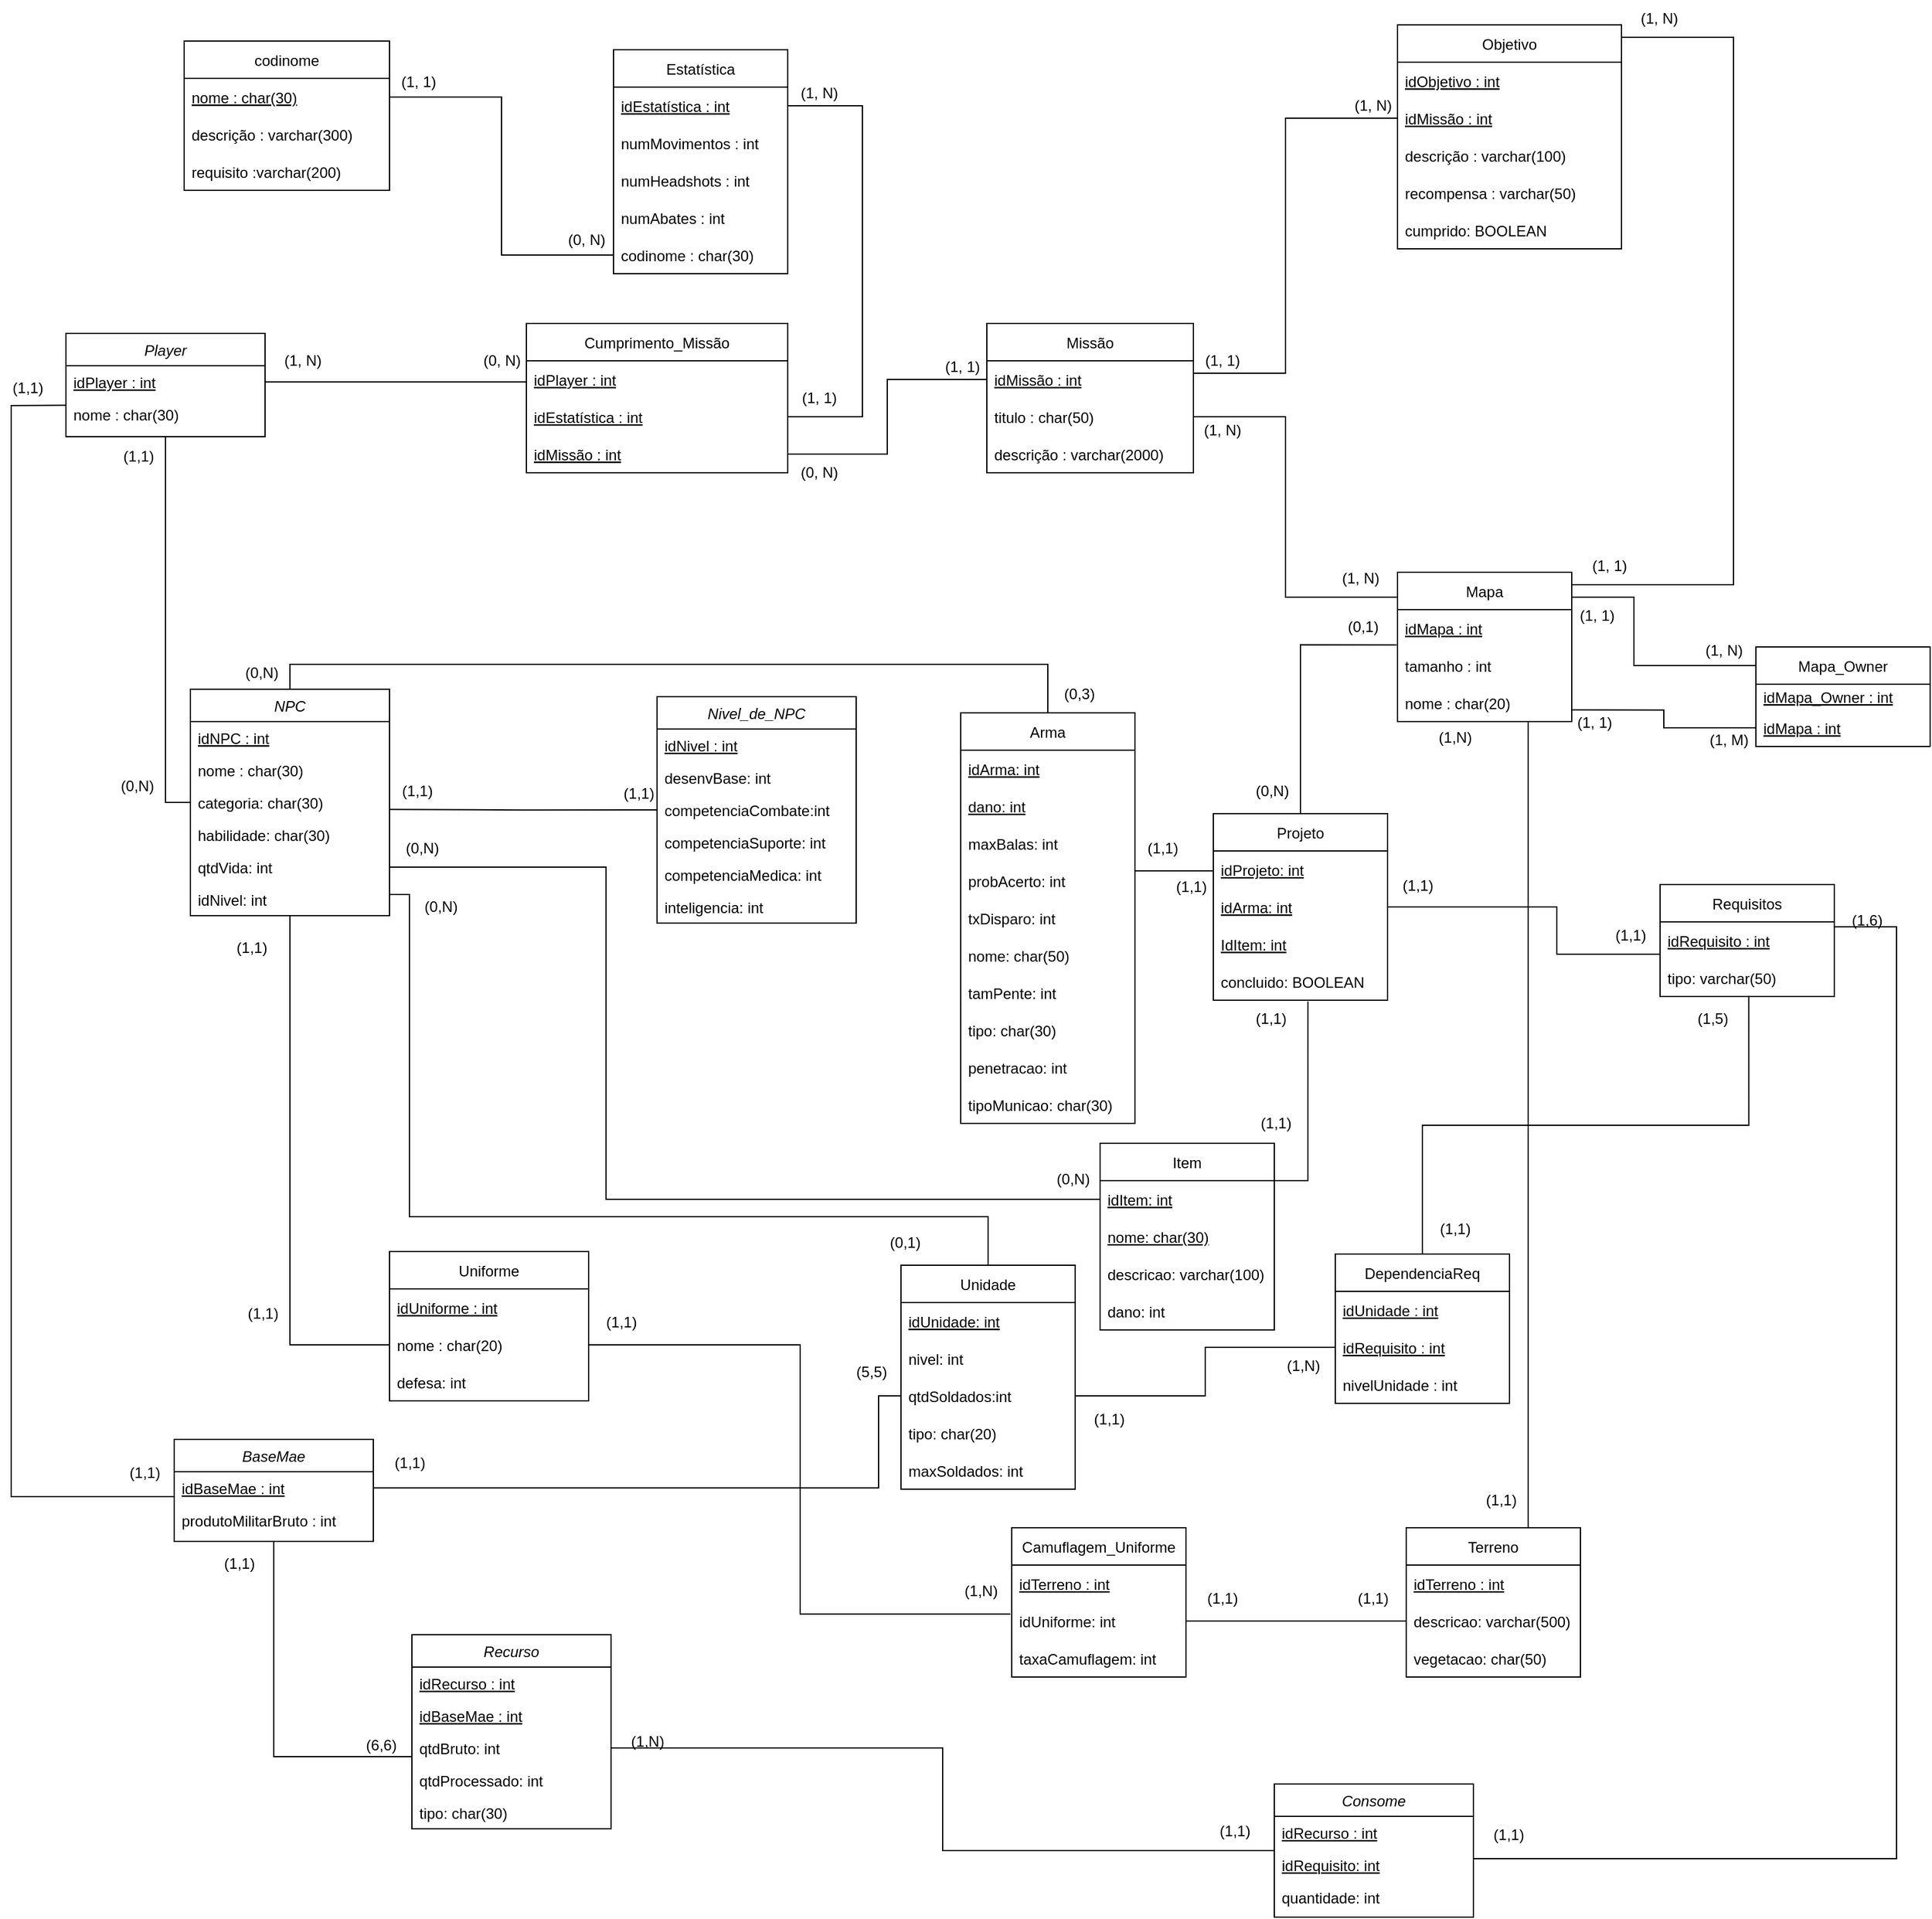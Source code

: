 <mxfile version="20.1.1" type="device"><diagram id="C5RBs43oDa-KdzZeNtuy" name="Page-1"><mxGraphModel dx="794" dy="1621" grid="0" gridSize="10" guides="1" tooltips="1" connect="1" arrows="1" fold="1" page="1" pageScale="1" pageWidth="827" pageHeight="1169" math="0" shadow="0"><root><mxCell id="WIyWlLk6GJQsqaUBKTNV-0"/><mxCell id="WIyWlLk6GJQsqaUBKTNV-1" parent="WIyWlLk6GJQsqaUBKTNV-0"/><mxCell id="jT2Y1TWrIFHxAlzsG9MP-23" style="edgeStyle=orthogonalEdgeStyle;rounded=0;orthogonalLoop=1;jettySize=auto;html=1;entryX=0;entryY=0.5;entryDx=0;entryDy=0;endArrow=none;endFill=0;" parent="WIyWlLk6GJQsqaUBKTNV-1" source="zkfFHV4jXpPFQw0GAbJ--0" target="fUZsneBLsZdS7id6_PK9-5" edge="1"><mxGeometry relative="1" as="geometry"/></mxCell><mxCell id="zkfFHV4jXpPFQw0GAbJ--0" value="Player" style="swimlane;fontStyle=2;align=center;verticalAlign=top;childLayout=stackLayout;horizontal=1;startSize=26;horizontalStack=0;resizeParent=1;resizeLast=0;collapsible=1;marginBottom=0;rounded=0;shadow=0;strokeWidth=1;" parent="WIyWlLk6GJQsqaUBKTNV-1" vertex="1"><mxGeometry x="120" y="128" width="160" height="83" as="geometry"><mxRectangle x="230" y="140" width="160" height="26" as="alternateBounds"/></mxGeometry></mxCell><mxCell id="zkfFHV4jXpPFQw0GAbJ--1" value="idPlayer : int " style="text;align=left;verticalAlign=top;spacingLeft=4;spacingRight=4;overflow=hidden;rotatable=0;points=[[0,0.5],[1,0.5]];portConstraint=eastwest;fontStyle=4" parent="zkfFHV4jXpPFQw0GAbJ--0" vertex="1"><mxGeometry y="26" width="160" height="26" as="geometry"/></mxCell><mxCell id="zkfFHV4jXpPFQw0GAbJ--2" value="nome : char(30)" style="text;align=left;verticalAlign=top;spacingLeft=4;spacingRight=4;overflow=hidden;rotatable=0;points=[[0,0.5],[1,0.5]];portConstraint=eastwest;rounded=0;shadow=0;html=0;" parent="zkfFHV4jXpPFQw0GAbJ--0" vertex="1"><mxGeometry y="52" width="160" height="26" as="geometry"/></mxCell><mxCell id="qlW8CAgHgkZ9Qaczhz4P-1" value="Cumprimento_Missão" style="swimlane;fontStyle=0;childLayout=stackLayout;horizontal=1;startSize=30;horizontalStack=0;resizeParent=1;resizeParentMax=0;resizeLast=0;collapsible=1;marginBottom=0;" parent="WIyWlLk6GJQsqaUBKTNV-1" vertex="1"><mxGeometry x="490" y="120" width="210" height="120" as="geometry"><mxRectangle x="690" y="20" width="60" height="30" as="alternateBounds"/></mxGeometry></mxCell><mxCell id="qlW8CAgHgkZ9Qaczhz4P-2" value="idPlayer : int" style="text;strokeColor=none;fillColor=none;align=left;verticalAlign=middle;spacingLeft=4;spacingRight=4;overflow=hidden;points=[[0,0.5],[1,0.5]];portConstraint=eastwest;rotatable=0;fontStyle=4" parent="qlW8CAgHgkZ9Qaczhz4P-1" vertex="1"><mxGeometry y="30" width="210" height="30" as="geometry"/></mxCell><mxCell id="qlW8CAgHgkZ9Qaczhz4P-3" value="idEstatística : int" style="text;strokeColor=none;fillColor=none;align=left;verticalAlign=middle;spacingLeft=4;spacingRight=4;overflow=hidden;points=[[0,0.5],[1,0.5]];portConstraint=eastwest;rotatable=0;fontStyle=4" parent="qlW8CAgHgkZ9Qaczhz4P-1" vertex="1"><mxGeometry y="60" width="210" height="30" as="geometry"/></mxCell><mxCell id="qlW8CAgHgkZ9Qaczhz4P-4" value="idMissão : int" style="text;strokeColor=none;fillColor=none;align=left;verticalAlign=middle;spacingLeft=4;spacingRight=4;overflow=hidden;points=[[0,0.5],[1,0.5]];portConstraint=eastwest;rotatable=0;fontStyle=4" parent="qlW8CAgHgkZ9Qaczhz4P-1" vertex="1"><mxGeometry y="90" width="210" height="30" as="geometry"/></mxCell><mxCell id="qlW8CAgHgkZ9Qaczhz4P-8" value="Estatística" style="swimlane;fontStyle=0;childLayout=stackLayout;horizontal=1;startSize=30;horizontalStack=0;resizeParent=1;resizeParentMax=0;resizeLast=0;collapsible=1;marginBottom=0;" parent="WIyWlLk6GJQsqaUBKTNV-1" vertex="1"><mxGeometry x="560" y="-100" width="140" height="180" as="geometry"><mxRectangle x="690" y="20" width="60" height="30" as="alternateBounds"/></mxGeometry></mxCell><mxCell id="qlW8CAgHgkZ9Qaczhz4P-9" value="idEstatística : int" style="text;strokeColor=none;fillColor=none;align=left;verticalAlign=middle;spacingLeft=4;spacingRight=4;overflow=hidden;points=[[0,0.5],[1,0.5]];portConstraint=eastwest;rotatable=0;fontStyle=4" parent="qlW8CAgHgkZ9Qaczhz4P-8" vertex="1"><mxGeometry y="30" width="140" height="30" as="geometry"/></mxCell><mxCell id="qlW8CAgHgkZ9Qaczhz4P-10" value="numMovimentos : int" style="text;strokeColor=none;fillColor=none;align=left;verticalAlign=middle;spacingLeft=4;spacingRight=4;overflow=hidden;points=[[0,0.5],[1,0.5]];portConstraint=eastwest;rotatable=0;" parent="qlW8CAgHgkZ9Qaczhz4P-8" vertex="1"><mxGeometry y="60" width="140" height="30" as="geometry"/></mxCell><mxCell id="qlW8CAgHgkZ9Qaczhz4P-11" value="numHeadshots : int" style="text;strokeColor=none;fillColor=none;align=left;verticalAlign=middle;spacingLeft=4;spacingRight=4;overflow=hidden;points=[[0,0.5],[1,0.5]];portConstraint=eastwest;rotatable=0;" parent="qlW8CAgHgkZ9Qaczhz4P-8" vertex="1"><mxGeometry y="90" width="140" height="30" as="geometry"/></mxCell><mxCell id="qlW8CAgHgkZ9Qaczhz4P-12" value="numAbates : int " style="text;strokeColor=none;fillColor=none;align=left;verticalAlign=middle;spacingLeft=4;spacingRight=4;overflow=hidden;points=[[0,0.5],[1,0.5]];portConstraint=eastwest;rotatable=0;" parent="qlW8CAgHgkZ9Qaczhz4P-8" vertex="1"><mxGeometry y="120" width="140" height="30" as="geometry"/></mxCell><mxCell id="LWBmnw8YlEjdnfWXc266-0" value="codinome : char(30)" style="text;strokeColor=none;fillColor=none;align=left;verticalAlign=middle;spacingLeft=4;spacingRight=4;overflow=hidden;points=[[0,0.5],[1,0.5]];portConstraint=eastwest;rotatable=0;" parent="qlW8CAgHgkZ9Qaczhz4P-8" vertex="1"><mxGeometry y="150" width="140" height="30" as="geometry"/></mxCell><mxCell id="qlW8CAgHgkZ9Qaczhz4P-32" style="edgeStyle=orthogonalEdgeStyle;rounded=0;orthogonalLoop=1;jettySize=auto;html=1;endArrow=none;endFill=0;" parent="WIyWlLk6GJQsqaUBKTNV-1" source="qlW8CAgHgkZ9Qaczhz4P-13" target="qlW8CAgHgkZ9Qaczhz4P-18" edge="1"><mxGeometry relative="1" as="geometry"><Array as="points"><mxPoint x="1100" y="160"/><mxPoint x="1100" y="-45"/></Array></mxGeometry></mxCell><mxCell id="qlW8CAgHgkZ9Qaczhz4P-13" value="Missão" style="swimlane;fontStyle=0;childLayout=stackLayout;horizontal=1;startSize=30;horizontalStack=0;resizeParent=1;resizeParentMax=0;resizeLast=0;collapsible=1;marginBottom=0;" parent="WIyWlLk6GJQsqaUBKTNV-1" vertex="1"><mxGeometry x="860" y="120" width="166" height="120" as="geometry"><mxRectangle x="690" y="20" width="60" height="30" as="alternateBounds"/></mxGeometry></mxCell><mxCell id="qlW8CAgHgkZ9Qaczhz4P-14" value="idMissão : int" style="text;strokeColor=none;fillColor=none;align=left;verticalAlign=middle;spacingLeft=4;spacingRight=4;overflow=hidden;points=[[0,0.5],[1,0.5]];portConstraint=eastwest;rotatable=0;fontStyle=4" parent="qlW8CAgHgkZ9Qaczhz4P-13" vertex="1"><mxGeometry y="30" width="166" height="30" as="geometry"/></mxCell><mxCell id="qlW8CAgHgkZ9Qaczhz4P-15" value="titulo : char(50)" style="text;strokeColor=none;fillColor=none;align=left;verticalAlign=middle;spacingLeft=4;spacingRight=4;overflow=hidden;points=[[0,0.5],[1,0.5]];portConstraint=eastwest;rotatable=0;" parent="qlW8CAgHgkZ9Qaczhz4P-13" vertex="1"><mxGeometry y="60" width="166" height="30" as="geometry"/></mxCell><mxCell id="qlW8CAgHgkZ9Qaczhz4P-16" value="descrição : varchar(2000)" style="text;strokeColor=none;fillColor=none;align=left;verticalAlign=middle;spacingLeft=4;spacingRight=4;overflow=hidden;points=[[0,0.5],[1,0.5]];portConstraint=eastwest;rotatable=0;" parent="qlW8CAgHgkZ9Qaczhz4P-13" vertex="1"><mxGeometry y="90" width="166" height="30" as="geometry"/></mxCell><mxCell id="qlW8CAgHgkZ9Qaczhz4P-36" style="edgeStyle=orthogonalEdgeStyle;rounded=0;orthogonalLoop=1;jettySize=auto;html=1;endArrow=none;endFill=0;" parent="WIyWlLk6GJQsqaUBKTNV-1" source="qlW8CAgHgkZ9Qaczhz4P-18" target="qlW8CAgHgkZ9Qaczhz4P-23" edge="1"><mxGeometry relative="1" as="geometry"><Array as="points"><mxPoint x="1460" y="-110"/><mxPoint x="1460" y="330"/></Array></mxGeometry></mxCell><mxCell id="qlW8CAgHgkZ9Qaczhz4P-18" value="Objetivo" style="swimlane;fontStyle=0;childLayout=stackLayout;horizontal=1;startSize=30;horizontalStack=0;resizeParent=1;resizeParentMax=0;resizeLast=0;collapsible=1;marginBottom=0;" parent="WIyWlLk6GJQsqaUBKTNV-1" vertex="1"><mxGeometry x="1190" y="-120" width="180" height="180" as="geometry"><mxRectangle x="690" y="20" width="60" height="30" as="alternateBounds"/></mxGeometry></mxCell><mxCell id="qlW8CAgHgkZ9Qaczhz4P-19" value="idObjetivo : int" style="text;strokeColor=none;fillColor=none;align=left;verticalAlign=middle;spacingLeft=4;spacingRight=4;overflow=hidden;points=[[0,0.5],[1,0.5]];portConstraint=eastwest;rotatable=0;fontStyle=4" parent="qlW8CAgHgkZ9Qaczhz4P-18" vertex="1"><mxGeometry y="30" width="180" height="30" as="geometry"/></mxCell><mxCell id="qlW8CAgHgkZ9Qaczhz4P-35" value="idMissão : int" style="text;strokeColor=none;fillColor=none;align=left;verticalAlign=middle;spacingLeft=4;spacingRight=4;overflow=hidden;points=[[0,0.5],[1,0.5]];portConstraint=eastwest;rotatable=0;fontStyle=4" parent="qlW8CAgHgkZ9Qaczhz4P-18" vertex="1"><mxGeometry y="60" width="180" height="30" as="geometry"/></mxCell><mxCell id="qlW8CAgHgkZ9Qaczhz4P-20" value="descrição : varchar(100)" style="text;strokeColor=none;fillColor=none;align=left;verticalAlign=middle;spacingLeft=4;spacingRight=4;overflow=hidden;points=[[0,0.5],[1,0.5]];portConstraint=eastwest;rotatable=0;" parent="qlW8CAgHgkZ9Qaczhz4P-18" vertex="1"><mxGeometry y="90" width="180" height="30" as="geometry"/></mxCell><mxCell id="qlW8CAgHgkZ9Qaczhz4P-21" value="recompensa : varchar(50)" style="text;strokeColor=none;fillColor=none;align=left;verticalAlign=middle;spacingLeft=4;spacingRight=4;overflow=hidden;points=[[0,0.5],[1,0.5]];portConstraint=eastwest;rotatable=0;" parent="qlW8CAgHgkZ9Qaczhz4P-18" vertex="1"><mxGeometry y="120" width="180" height="30" as="geometry"/></mxCell><mxCell id="jT2Y1TWrIFHxAlzsG9MP-32" value="cumprido: BOOLEAN" style="text;strokeColor=none;fillColor=none;align=left;verticalAlign=middle;spacingLeft=4;spacingRight=4;overflow=hidden;points=[[0,0.5],[1,0.5]];portConstraint=eastwest;rotatable=0;" parent="qlW8CAgHgkZ9Qaczhz4P-18" vertex="1"><mxGeometry y="150" width="180" height="30" as="geometry"/></mxCell><mxCell id="qlW8CAgHgkZ9Qaczhz4P-23" value="Mapa" style="swimlane;fontStyle=0;childLayout=stackLayout;horizontal=1;startSize=30;horizontalStack=0;resizeParent=1;resizeParentMax=0;resizeLast=0;collapsible=1;marginBottom=0;" parent="WIyWlLk6GJQsqaUBKTNV-1" vertex="1"><mxGeometry x="1190" y="320" width="140" height="120" as="geometry"><mxRectangle x="690" y="20" width="60" height="30" as="alternateBounds"/></mxGeometry></mxCell><mxCell id="qlW8CAgHgkZ9Qaczhz4P-47" value="idMapa : int" style="text;strokeColor=none;fillColor=none;align=left;verticalAlign=middle;spacingLeft=4;spacingRight=4;overflow=hidden;points=[[0,0.5],[1,0.5]];portConstraint=eastwest;rotatable=0;fontStyle=4" parent="qlW8CAgHgkZ9Qaczhz4P-23" vertex="1"><mxGeometry y="30" width="140" height="30" as="geometry"/></mxCell><mxCell id="qlW8CAgHgkZ9Qaczhz4P-25" value="tamanho : int" style="text;strokeColor=none;fillColor=none;align=left;verticalAlign=middle;spacingLeft=4;spacingRight=4;overflow=hidden;points=[[0,0.5],[1,0.5]];portConstraint=eastwest;rotatable=0;" parent="qlW8CAgHgkZ9Qaczhz4P-23" vertex="1"><mxGeometry y="60" width="140" height="30" as="geometry"/></mxCell><mxCell id="qlW8CAgHgkZ9Qaczhz4P-26" value="nome : char(20)" style="text;strokeColor=none;fillColor=none;align=left;verticalAlign=middle;spacingLeft=4;spacingRight=4;overflow=hidden;points=[[0,0.5],[1,0.5]];portConstraint=eastwest;rotatable=0;" parent="qlW8CAgHgkZ9Qaczhz4P-23" vertex="1"><mxGeometry y="90" width="140" height="30" as="geometry"/></mxCell><mxCell id="qlW8CAgHgkZ9Qaczhz4P-30" style="edgeStyle=orthogonalEdgeStyle;rounded=0;orthogonalLoop=1;jettySize=auto;html=1;entryX=1;entryY=0.5;entryDx=0;entryDy=0;endArrow=none;endFill=0;" parent="WIyWlLk6GJQsqaUBKTNV-1" source="qlW8CAgHgkZ9Qaczhz4P-9" target="qlW8CAgHgkZ9Qaczhz4P-3" edge="1"><mxGeometry relative="1" as="geometry"><Array as="points"><mxPoint x="760" y="-55"/><mxPoint x="760" y="195"/></Array></mxGeometry></mxCell><mxCell id="qlW8CAgHgkZ9Qaczhz4P-31" style="edgeStyle=orthogonalEdgeStyle;rounded=0;orthogonalLoop=1;jettySize=auto;html=1;entryX=0;entryY=0.5;entryDx=0;entryDy=0;endArrow=none;endFill=0;" parent="WIyWlLk6GJQsqaUBKTNV-1" source="qlW8CAgHgkZ9Qaczhz4P-4" target="qlW8CAgHgkZ9Qaczhz4P-14" edge="1"><mxGeometry relative="1" as="geometry"/></mxCell><mxCell id="qlW8CAgHgkZ9Qaczhz4P-34" style="edgeStyle=orthogonalEdgeStyle;rounded=0;orthogonalLoop=1;jettySize=auto;html=1;endArrow=none;endFill=0;" parent="WIyWlLk6GJQsqaUBKTNV-1" source="qlW8CAgHgkZ9Qaczhz4P-15" target="qlW8CAgHgkZ9Qaczhz4P-23" edge="1"><mxGeometry relative="1" as="geometry"><Array as="points"><mxPoint x="1100" y="195"/><mxPoint x="1100" y="340"/></Array></mxGeometry></mxCell><mxCell id="qlW8CAgHgkZ9Qaczhz4P-37" value="(1, N)" style="text;html=1;align=center;verticalAlign=middle;resizable=0;points=[];autosize=1;strokeColor=none;fillColor=none;" parent="WIyWlLk6GJQsqaUBKTNV-1" vertex="1"><mxGeometry x="280" y="135" width="60" height="30" as="geometry"/></mxCell><mxCell id="qlW8CAgHgkZ9Qaczhz4P-39" value="(1, N)" style="text;html=1;align=center;verticalAlign=middle;resizable=0;points=[];autosize=1;strokeColor=none;fillColor=none;" parent="WIyWlLk6GJQsqaUBKTNV-1" vertex="1"><mxGeometry x="701" y="-78" width="48" height="26" as="geometry"/></mxCell><mxCell id="qlW8CAgHgkZ9Qaczhz4P-40" value="(1, 1)" style="text;html=1;align=center;verticalAlign=middle;resizable=0;points=[];autosize=1;strokeColor=none;fillColor=none;" parent="WIyWlLk6GJQsqaUBKTNV-1" vertex="1"><mxGeometry x="810" y="140" width="60" height="30" as="geometry"/></mxCell><mxCell id="qlW8CAgHgkZ9Qaczhz4P-41" value="(1, 1)" style="text;html=1;align=center;verticalAlign=middle;resizable=0;points=[];autosize=1;strokeColor=none;fillColor=none;" parent="WIyWlLk6GJQsqaUBKTNV-1" vertex="1"><mxGeometry x="1018.5" y="135" width="60" height="30" as="geometry"/></mxCell><mxCell id="qlW8CAgHgkZ9Qaczhz4P-42" value="(1, N)" style="text;html=1;align=center;verticalAlign=middle;resizable=0;points=[];autosize=1;strokeColor=none;fillColor=none;" parent="WIyWlLk6GJQsqaUBKTNV-1" vertex="1"><mxGeometry x="1140" y="-70" width="60" height="30" as="geometry"/></mxCell><mxCell id="qlW8CAgHgkZ9Qaczhz4P-43" value="(1, N)" style="text;html=1;align=center;verticalAlign=middle;resizable=0;points=[];autosize=1;strokeColor=none;fillColor=none;" parent="WIyWlLk6GJQsqaUBKTNV-1" vertex="1"><mxGeometry x="1130" y="310" width="60" height="30" as="geometry"/></mxCell><mxCell id="qlW8CAgHgkZ9Qaczhz4P-44" value="(1, N)" style="text;html=1;align=center;verticalAlign=middle;resizable=0;points=[];autosize=1;strokeColor=none;fillColor=none;" parent="WIyWlLk6GJQsqaUBKTNV-1" vertex="1"><mxGeometry x="1018.5" y="191" width="60" height="30" as="geometry"/></mxCell><mxCell id="qlW8CAgHgkZ9Qaczhz4P-45" value="(1, 1)" style="text;html=1;align=center;verticalAlign=middle;resizable=0;points=[];autosize=1;strokeColor=none;fillColor=none;" parent="WIyWlLk6GJQsqaUBKTNV-1" vertex="1"><mxGeometry x="1330" y="300" width="60" height="30" as="geometry"/></mxCell><mxCell id="qlW8CAgHgkZ9Qaczhz4P-46" value="(1, N)" style="text;html=1;align=center;verticalAlign=middle;resizable=0;points=[];autosize=1;strokeColor=none;fillColor=none;" parent="WIyWlLk6GJQsqaUBKTNV-1" vertex="1"><mxGeometry x="1370" y="-140" width="60" height="30" as="geometry"/></mxCell><mxCell id="qlW8CAgHgkZ9Qaczhz4P-56" style="edgeStyle=orthogonalEdgeStyle;rounded=0;orthogonalLoop=1;jettySize=auto;html=1;endArrow=none;endFill=0;" parent="WIyWlLk6GJQsqaUBKTNV-1" source="qlW8CAgHgkZ9Qaczhz4P-48" target="qlW8CAgHgkZ9Qaczhz4P-23" edge="1"><mxGeometry relative="1" as="geometry"><Array as="points"><mxPoint x="1380" y="395"/><mxPoint x="1380" y="340"/></Array></mxGeometry></mxCell><mxCell id="qlW8CAgHgkZ9Qaczhz4P-48" value="Mapa_Owner" style="swimlane;fontStyle=0;childLayout=stackLayout;horizontal=1;startSize=30;horizontalStack=0;resizeParent=1;resizeParentMax=0;resizeLast=0;collapsible=1;marginBottom=0;" parent="WIyWlLk6GJQsqaUBKTNV-1" vertex="1"><mxGeometry x="1478" y="380" width="140" height="80" as="geometry"/></mxCell><mxCell id="qlW8CAgHgkZ9Qaczhz4P-50" value="idMapa_Owner : int" style="text;strokeColor=none;fillColor=none;align=left;verticalAlign=middle;spacingLeft=4;spacingRight=4;overflow=hidden;points=[[0,0.5],[1,0.5]];portConstraint=eastwest;rotatable=0;fontStyle=4" parent="qlW8CAgHgkZ9Qaczhz4P-48" vertex="1"><mxGeometry y="30" width="140" height="20" as="geometry"/></mxCell><mxCell id="qlW8CAgHgkZ9Qaczhz4P-49" value="idMapa : int" style="text;strokeColor=none;fillColor=none;align=left;verticalAlign=middle;spacingLeft=4;spacingRight=4;overflow=hidden;points=[[0,0.5],[1,0.5]];portConstraint=eastwest;rotatable=0;fontStyle=4" parent="qlW8CAgHgkZ9Qaczhz4P-48" vertex="1"><mxGeometry y="50" width="140" height="30" as="geometry"/></mxCell><mxCell id="qlW8CAgHgkZ9Qaczhz4P-54" value="(1, N)" style="text;html=1;align=center;verticalAlign=middle;resizable=0;points=[];autosize=1;strokeColor=none;fillColor=none;" parent="WIyWlLk6GJQsqaUBKTNV-1" vertex="1"><mxGeometry x="1421.5" y="368" width="60" height="30" as="geometry"/></mxCell><mxCell id="qlW8CAgHgkZ9Qaczhz4P-55" value="(1, 1)" style="text;html=1;align=center;verticalAlign=middle;resizable=0;points=[];autosize=1;strokeColor=none;fillColor=none;" parent="WIyWlLk6GJQsqaUBKTNV-1" vertex="1"><mxGeometry x="1320" y="340" width="60" height="30" as="geometry"/></mxCell><mxCell id="qlW8CAgHgkZ9Qaczhz4P-59" value="(1, 1)" style="text;html=1;align=center;verticalAlign=middle;resizable=0;points=[];autosize=1;strokeColor=none;fillColor=none;" parent="WIyWlLk6GJQsqaUBKTNV-1" vertex="1"><mxGeometry x="1318" y="426" width="60" height="30" as="geometry"/></mxCell><mxCell id="qlW8CAgHgkZ9Qaczhz4P-60" value="(1, M)" style="text;html=1;align=center;verticalAlign=middle;resizable=0;points=[];autosize=1;strokeColor=none;fillColor=none;" parent="WIyWlLk6GJQsqaUBKTNV-1" vertex="1"><mxGeometry x="1426" y="440" width="60" height="30" as="geometry"/></mxCell><mxCell id="qlW8CAgHgkZ9Qaczhz4P-61" value="(1, 1)" style="text;html=1;align=center;verticalAlign=middle;resizable=0;points=[];autosize=1;strokeColor=none;fillColor=none;" parent="WIyWlLk6GJQsqaUBKTNV-1" vertex="1"><mxGeometry x="695" y="165" width="60" height="30" as="geometry"/></mxCell><mxCell id="qlW8CAgHgkZ9Qaczhz4P-62" value="(0, N)" style="text;html=1;align=center;verticalAlign=middle;resizable=0;points=[];autosize=1;strokeColor=none;fillColor=none;" parent="WIyWlLk6GJQsqaUBKTNV-1" vertex="1"><mxGeometry x="440" y="135" width="60" height="30" as="geometry"/></mxCell><mxCell id="qlW8CAgHgkZ9Qaczhz4P-63" value="(0, N)" style="text;html=1;align=center;verticalAlign=middle;resizable=0;points=[];autosize=1;strokeColor=none;fillColor=none;" parent="WIyWlLk6GJQsqaUBKTNV-1" vertex="1"><mxGeometry x="695" y="225" width="60" height="30" as="geometry"/></mxCell><mxCell id="qlW8CAgHgkZ9Qaczhz4P-66" style="edgeStyle=orthogonalEdgeStyle;rounded=0;orthogonalLoop=1;jettySize=auto;html=1;endArrow=none;endFill=0;" parent="WIyWlLk6GJQsqaUBKTNV-1" source="zkfFHV4jXpPFQw0GAbJ--1" target="qlW8CAgHgkZ9Qaczhz4P-2" edge="1"><mxGeometry relative="1" as="geometry"><Array as="points"><mxPoint x="400" y="167"/><mxPoint x="400" y="167"/></Array></mxGeometry></mxCell><mxCell id="fUZsneBLsZdS7id6_PK9-0" value="NPC" style="swimlane;fontStyle=2;align=center;verticalAlign=top;childLayout=stackLayout;horizontal=1;startSize=26;horizontalStack=0;resizeParent=1;resizeLast=0;collapsible=1;marginBottom=0;rounded=0;shadow=0;strokeWidth=1;" parent="WIyWlLk6GJQsqaUBKTNV-1" vertex="1"><mxGeometry x="220" y="414" width="160" height="182" as="geometry"><mxRectangle x="230" y="140" width="160" height="26" as="alternateBounds"/></mxGeometry></mxCell><mxCell id="fUZsneBLsZdS7id6_PK9-1" value="idNPC : int " style="text;align=left;verticalAlign=top;spacingLeft=4;spacingRight=4;overflow=hidden;rotatable=0;points=[[0,0.5],[1,0.5]];portConstraint=eastwest;fontStyle=4" parent="fUZsneBLsZdS7id6_PK9-0" vertex="1"><mxGeometry y="26" width="160" height="26" as="geometry"/></mxCell><mxCell id="fUZsneBLsZdS7id6_PK9-2" value="nome : char(30)" style="text;align=left;verticalAlign=top;spacingLeft=4;spacingRight=4;overflow=hidden;rotatable=0;points=[[0,0.5],[1,0.5]];portConstraint=eastwest;rounded=0;shadow=0;html=0;" parent="fUZsneBLsZdS7id6_PK9-0" vertex="1"><mxGeometry y="52" width="160" height="26" as="geometry"/></mxCell><mxCell id="fUZsneBLsZdS7id6_PK9-5" value="categoria: char(30)" style="text;align=left;verticalAlign=top;spacingLeft=4;spacingRight=4;overflow=hidden;rotatable=0;points=[[0,0.5],[1,0.5]];portConstraint=eastwest;rounded=0;shadow=0;html=0;" parent="fUZsneBLsZdS7id6_PK9-0" vertex="1"><mxGeometry y="78" width="160" height="26" as="geometry"/></mxCell><mxCell id="fUZsneBLsZdS7id6_PK9-7" value="habilidade: char(30)&#xA;" style="text;align=left;verticalAlign=top;spacingLeft=4;spacingRight=4;overflow=hidden;rotatable=0;points=[[0,0.5],[1,0.5]];portConstraint=eastwest;rounded=0;shadow=0;html=0;" parent="fUZsneBLsZdS7id6_PK9-0" vertex="1"><mxGeometry y="104" width="160" height="26" as="geometry"/></mxCell><mxCell id="fUZsneBLsZdS7id6_PK9-8" value="qtdVida: int" style="text;align=left;verticalAlign=top;spacingLeft=4;spacingRight=4;overflow=hidden;rotatable=0;points=[[0,0.5],[1,0.5]];portConstraint=eastwest;rounded=0;shadow=0;html=0;" parent="fUZsneBLsZdS7id6_PK9-0" vertex="1"><mxGeometry y="130" width="160" height="26" as="geometry"/></mxCell><mxCell id="fUZsneBLsZdS7id6_PK9-9" value="idNivel: int" style="text;align=left;verticalAlign=top;spacingLeft=4;spacingRight=4;overflow=hidden;rotatable=0;points=[[0,0.5],[1,0.5]];portConstraint=eastwest;rounded=0;shadow=0;html=0;" parent="fUZsneBLsZdS7id6_PK9-0" vertex="1"><mxGeometry y="156" width="160" height="26" as="geometry"/></mxCell><mxCell id="fUZsneBLsZdS7id6_PK9-18" value="Nivel_de_NPC" style="swimlane;fontStyle=2;align=center;verticalAlign=top;childLayout=stackLayout;horizontal=1;startSize=26;horizontalStack=0;resizeParent=1;resizeLast=0;collapsible=1;marginBottom=0;rounded=0;shadow=0;strokeWidth=1;" parent="WIyWlLk6GJQsqaUBKTNV-1" vertex="1"><mxGeometry x="595" y="420" width="160" height="182" as="geometry"><mxRectangle x="230" y="140" width="160" height="26" as="alternateBounds"/></mxGeometry></mxCell><mxCell id="fUZsneBLsZdS7id6_PK9-19" value="idNivel : int " style="text;align=left;verticalAlign=top;spacingLeft=4;spacingRight=4;overflow=hidden;rotatable=0;points=[[0,0.5],[1,0.5]];portConstraint=eastwest;fontStyle=4" parent="fUZsneBLsZdS7id6_PK9-18" vertex="1"><mxGeometry y="26" width="160" height="26" as="geometry"/></mxCell><mxCell id="fUZsneBLsZdS7id6_PK9-20" value="desenvBase: int" style="text;align=left;verticalAlign=top;spacingLeft=4;spacingRight=4;overflow=hidden;rotatable=0;points=[[0,0.5],[1,0.5]];portConstraint=eastwest;rounded=0;shadow=0;html=0;" parent="fUZsneBLsZdS7id6_PK9-18" vertex="1"><mxGeometry y="52" width="160" height="26" as="geometry"/></mxCell><mxCell id="fUZsneBLsZdS7id6_PK9-21" value="competenciaCombate:int" style="text;align=left;verticalAlign=top;spacingLeft=4;spacingRight=4;overflow=hidden;rotatable=0;points=[[0,0.5],[1,0.5]];portConstraint=eastwest;rounded=0;shadow=0;html=0;" parent="fUZsneBLsZdS7id6_PK9-18" vertex="1"><mxGeometry y="78" width="160" height="26" as="geometry"/></mxCell><mxCell id="fUZsneBLsZdS7id6_PK9-22" value="competenciaSuporte: int" style="text;align=left;verticalAlign=top;spacingLeft=4;spacingRight=4;overflow=hidden;rotatable=0;points=[[0,0.5],[1,0.5]];portConstraint=eastwest;rounded=0;shadow=0;html=0;" parent="fUZsneBLsZdS7id6_PK9-18" vertex="1"><mxGeometry y="104" width="160" height="26" as="geometry"/></mxCell><mxCell id="fUZsneBLsZdS7id6_PK9-23" value="competenciaMedica: int" style="text;align=left;verticalAlign=top;spacingLeft=4;spacingRight=4;overflow=hidden;rotatable=0;points=[[0,0.5],[1,0.5]];portConstraint=eastwest;rounded=0;shadow=0;html=0;" parent="fUZsneBLsZdS7id6_PK9-18" vertex="1"><mxGeometry y="130" width="160" height="26" as="geometry"/></mxCell><mxCell id="fUZsneBLsZdS7id6_PK9-24" value="inteligencia: int" style="text;align=left;verticalAlign=top;spacingLeft=4;spacingRight=4;overflow=hidden;rotatable=0;points=[[0,0.5],[1,0.5]];portConstraint=eastwest;rounded=0;shadow=0;html=0;" parent="fUZsneBLsZdS7id6_PK9-18" vertex="1"><mxGeometry y="156" width="160" height="26" as="geometry"/></mxCell><mxCell id="fUZsneBLsZdS7id6_PK9-26" style="edgeStyle=orthogonalEdgeStyle;rounded=0;orthogonalLoop=1;jettySize=auto;html=1;endArrow=none;endFill=0;entryX=0;entryY=0.5;entryDx=0;entryDy=0;" parent="WIyWlLk6GJQsqaUBKTNV-1" target="fUZsneBLsZdS7id6_PK9-21" edge="1"><mxGeometry relative="1" as="geometry"><mxPoint x="380" y="510.58" as="sourcePoint"/><mxPoint x="590" y="510.58" as="targetPoint"/><Array as="points"/></mxGeometry></mxCell><mxCell id="fUZsneBLsZdS7id6_PK9-27" value="Uniforme" style="swimlane;fontStyle=0;childLayout=stackLayout;horizontal=1;startSize=30;horizontalStack=0;resizeParent=1;resizeParentMax=0;resizeLast=0;collapsible=1;marginBottom=0;" parent="WIyWlLk6GJQsqaUBKTNV-1" vertex="1"><mxGeometry x="380" y="866" width="160" height="120" as="geometry"><mxRectangle x="690" y="20" width="60" height="30" as="alternateBounds"/></mxGeometry></mxCell><mxCell id="fUZsneBLsZdS7id6_PK9-28" value="idUniforme : int" style="text;strokeColor=none;fillColor=none;align=left;verticalAlign=middle;spacingLeft=4;spacingRight=4;overflow=hidden;points=[[0,0.5],[1,0.5]];portConstraint=eastwest;rotatable=0;fontStyle=4" parent="fUZsneBLsZdS7id6_PK9-27" vertex="1"><mxGeometry y="30" width="160" height="30" as="geometry"/></mxCell><mxCell id="fUZsneBLsZdS7id6_PK9-29" value="nome : char(20)" style="text;strokeColor=none;fillColor=none;align=left;verticalAlign=middle;spacingLeft=4;spacingRight=4;overflow=hidden;points=[[0,0.5],[1,0.5]];portConstraint=eastwest;rotatable=0;" parent="fUZsneBLsZdS7id6_PK9-27" vertex="1"><mxGeometry y="60" width="160" height="30" as="geometry"/></mxCell><mxCell id="fUZsneBLsZdS7id6_PK9-30" value="defesa: int" style="text;strokeColor=none;fillColor=none;align=left;verticalAlign=middle;spacingLeft=4;spacingRight=4;overflow=hidden;points=[[0,0.5],[1,0.5]];portConstraint=eastwest;rotatable=0;" parent="fUZsneBLsZdS7id6_PK9-27" vertex="1"><mxGeometry y="90" width="160" height="30" as="geometry"/></mxCell><mxCell id="fUZsneBLsZdS7id6_PK9-39" value="" style="edgeStyle=orthogonalEdgeStyle;rounded=0;orthogonalLoop=1;jettySize=auto;html=1;endArrow=none;endFill=0;" parent="WIyWlLk6GJQsqaUBKTNV-1" edge="1"><mxGeometry relative="1" as="geometry"><mxPoint x="250" y="739.45" as="sourcePoint"/><mxPoint x="250.498" y="739" as="targetPoint"/><Array as="points"/></mxGeometry></mxCell><mxCell id="fUZsneBLsZdS7id6_PK9-44" value="(1,1)" style="text;html=1;align=center;verticalAlign=middle;resizable=0;points=[];autosize=1;strokeColor=none;fillColor=none;" parent="WIyWlLk6GJQsqaUBKTNV-1" vertex="1"><mxGeometry x="247" y="609" width="43" height="26" as="geometry"/></mxCell><mxCell id="fUZsneBLsZdS7id6_PK9-45" value="(1,1)" style="text;html=1;align=center;verticalAlign=middle;resizable=0;points=[];autosize=1;strokeColor=none;fillColor=none;" parent="WIyWlLk6GJQsqaUBKTNV-1" vertex="1"><mxGeometry x="256" y="903" width="43" height="26" as="geometry"/></mxCell><mxCell id="fUZsneBLsZdS7id6_PK9-46" value="(1,1)" style="text;html=1;align=center;verticalAlign=middle;resizable=0;points=[];autosize=1;strokeColor=none;fillColor=none;" parent="WIyWlLk6GJQsqaUBKTNV-1" vertex="1"><mxGeometry x="380" y="483" width="43" height="26" as="geometry"/></mxCell><mxCell id="fUZsneBLsZdS7id6_PK9-47" value="(1,1)" style="text;html=1;align=center;verticalAlign=middle;resizable=0;points=[];autosize=1;strokeColor=none;fillColor=none;" parent="WIyWlLk6GJQsqaUBKTNV-1" vertex="1"><mxGeometry x="558" y="485" width="43" height="26" as="geometry"/></mxCell><mxCell id="jT2Y1TWrIFHxAlzsG9MP-31" style="edgeStyle=orthogonalEdgeStyle;rounded=0;orthogonalLoop=1;jettySize=auto;html=1;exitX=0.5;exitY=1;exitDx=0;exitDy=0;entryX=-0.003;entryY=0.769;entryDx=0;entryDy=0;entryPerimeter=0;endArrow=none;endFill=0;" parent="WIyWlLk6GJQsqaUBKTNV-1" source="jT2Y1TWrIFHxAlzsG9MP-14" target="jT2Y1TWrIFHxAlzsG9MP-27" edge="1"><mxGeometry relative="1" as="geometry"/></mxCell><mxCell id="jT2Y1TWrIFHxAlzsG9MP-14" value="BaseMae" style="swimlane;fontStyle=2;align=center;verticalAlign=top;childLayout=stackLayout;horizontal=1;startSize=26;horizontalStack=0;resizeParent=1;resizeLast=0;collapsible=1;marginBottom=0;rounded=0;shadow=0;strokeWidth=1;" parent="WIyWlLk6GJQsqaUBKTNV-1" vertex="1"><mxGeometry x="207" y="1017" width="160" height="82" as="geometry"><mxRectangle x="230" y="140" width="160" height="26" as="alternateBounds"/></mxGeometry></mxCell><mxCell id="jT2Y1TWrIFHxAlzsG9MP-15" value="idBaseMae : int " style="text;align=left;verticalAlign=top;spacingLeft=4;spacingRight=4;overflow=hidden;rotatable=0;points=[[0,0.5],[1,0.5]];portConstraint=eastwest;fontStyle=4" parent="jT2Y1TWrIFHxAlzsG9MP-14" vertex="1"><mxGeometry y="26" width="160" height="26" as="geometry"/></mxCell><mxCell id="jT2Y1TWrIFHxAlzsG9MP-16" value="produtoMilitarBruto : int" style="text;align=left;verticalAlign=top;spacingLeft=4;spacingRight=4;overflow=hidden;rotatable=0;points=[[0,0.5],[1,0.5]];portConstraint=eastwest;rounded=0;shadow=0;html=0;" parent="jT2Y1TWrIFHxAlzsG9MP-14" vertex="1"><mxGeometry y="52" width="160" height="26" as="geometry"/></mxCell><mxCell id="jT2Y1TWrIFHxAlzsG9MP-21" style="edgeStyle=orthogonalEdgeStyle;rounded=0;orthogonalLoop=1;jettySize=auto;html=1;endArrow=none;endFill=0;exitX=-0.002;exitY=0.22;exitDx=0;exitDy=0;exitPerimeter=0;" parent="WIyWlLk6GJQsqaUBKTNV-1" source="zkfFHV4jXpPFQw0GAbJ--2" edge="1"><mxGeometry relative="1" as="geometry"><Array as="points"><mxPoint x="117" y="186"/><mxPoint x="76" y="186"/><mxPoint x="76" y="1063"/></Array><mxPoint x="119" y="186" as="sourcePoint"/><mxPoint x="207" y="1062.95" as="targetPoint"/></mxGeometry></mxCell><mxCell id="jT2Y1TWrIFHxAlzsG9MP-25" value="Recurso" style="swimlane;fontStyle=2;align=center;verticalAlign=top;childLayout=stackLayout;horizontal=1;startSize=26;horizontalStack=0;resizeParent=1;resizeLast=0;collapsible=1;marginBottom=0;rounded=0;shadow=0;strokeWidth=1;" parent="WIyWlLk6GJQsqaUBKTNV-1" vertex="1"><mxGeometry x="398" y="1174" width="160" height="156" as="geometry"><mxRectangle x="230" y="140" width="160" height="26" as="alternateBounds"/></mxGeometry></mxCell><mxCell id="jT2Y1TWrIFHxAlzsG9MP-26" value="idRecurso : int " style="text;align=left;verticalAlign=top;spacingLeft=4;spacingRight=4;overflow=hidden;rotatable=0;points=[[0,0.5],[1,0.5]];portConstraint=eastwest;fontStyle=4" parent="jT2Y1TWrIFHxAlzsG9MP-25" vertex="1"><mxGeometry y="26" width="160" height="26" as="geometry"/></mxCell><mxCell id="QfZp_3zGckHD8T7GlT3s-0" value="idBaseMae : int" style="text;align=left;verticalAlign=top;spacingLeft=4;spacingRight=4;overflow=hidden;rotatable=0;points=[[0,0.5],[1,0.5]];portConstraint=eastwest;fontStyle=4" vertex="1" parent="jT2Y1TWrIFHxAlzsG9MP-25"><mxGeometry y="52" width="160" height="26" as="geometry"/></mxCell><mxCell id="jT2Y1TWrIFHxAlzsG9MP-27" value="qtdBruto: int" style="text;align=left;verticalAlign=top;spacingLeft=4;spacingRight=4;overflow=hidden;rotatable=0;points=[[0,0.5],[1,0.5]];portConstraint=eastwest;rounded=0;shadow=0;html=0;" parent="jT2Y1TWrIFHxAlzsG9MP-25" vertex="1"><mxGeometry y="78" width="160" height="26" as="geometry"/></mxCell><mxCell id="jT2Y1TWrIFHxAlzsG9MP-29" value="qtdProcessado: int" style="text;align=left;verticalAlign=top;spacingLeft=4;spacingRight=4;overflow=hidden;rotatable=0;points=[[0,0.5],[1,0.5]];portConstraint=eastwest;rounded=0;shadow=0;html=0;" parent="jT2Y1TWrIFHxAlzsG9MP-25" vertex="1"><mxGeometry y="104" width="160" height="26" as="geometry"/></mxCell><mxCell id="jT2Y1TWrIFHxAlzsG9MP-30" value="tipo: char(30)" style="text;align=left;verticalAlign=top;spacingLeft=4;spacingRight=4;overflow=hidden;rotatable=0;points=[[0,0.5],[1,0.5]];portConstraint=eastwest;rounded=0;shadow=0;html=0;" parent="jT2Y1TWrIFHxAlzsG9MP-25" vertex="1"><mxGeometry y="130" width="160" height="26" as="geometry"/></mxCell><mxCell id="jT2Y1TWrIFHxAlzsG9MP-37" style="edgeStyle=orthogonalEdgeStyle;rounded=0;orthogonalLoop=1;jettySize=auto;html=1;endArrow=none;endFill=0;" parent="WIyWlLk6GJQsqaUBKTNV-1" source="jT2Y1TWrIFHxAlzsG9MP-33" target="qlW8CAgHgkZ9Qaczhz4P-26" edge="1"><mxGeometry relative="1" as="geometry"><mxPoint x="1260" y="487.667" as="targetPoint"/><Array as="points"><mxPoint x="1295" y="1045"/><mxPoint x="1295" y="1045"/></Array></mxGeometry></mxCell><mxCell id="jT2Y1TWrIFHxAlzsG9MP-33" value="Terreno" style="swimlane;fontStyle=0;childLayout=stackLayout;horizontal=1;startSize=30;horizontalStack=0;resizeParent=1;resizeParentMax=0;resizeLast=0;collapsible=1;marginBottom=0;" parent="WIyWlLk6GJQsqaUBKTNV-1" vertex="1"><mxGeometry x="1197" y="1088" width="140" height="120" as="geometry"><mxRectangle x="690" y="20" width="60" height="30" as="alternateBounds"/></mxGeometry></mxCell><mxCell id="jT2Y1TWrIFHxAlzsG9MP-34" value="idTerreno : int" style="text;strokeColor=none;fillColor=none;align=left;verticalAlign=middle;spacingLeft=4;spacingRight=4;overflow=hidden;points=[[0,0.5],[1,0.5]];portConstraint=eastwest;rotatable=0;fontStyle=4" parent="jT2Y1TWrIFHxAlzsG9MP-33" vertex="1"><mxGeometry y="30" width="140" height="30" as="geometry"/></mxCell><mxCell id="jT2Y1TWrIFHxAlzsG9MP-35" value="descricao: varchar(500)" style="text;strokeColor=none;fillColor=none;align=left;verticalAlign=middle;spacingLeft=4;spacingRight=4;overflow=hidden;points=[[0,0.5],[1,0.5]];portConstraint=eastwest;rotatable=0;" parent="jT2Y1TWrIFHxAlzsG9MP-33" vertex="1"><mxGeometry y="60" width="140" height="30" as="geometry"/></mxCell><mxCell id="jT2Y1TWrIFHxAlzsG9MP-36" value="vegetacao: char(50)" style="text;strokeColor=none;fillColor=none;align=left;verticalAlign=middle;spacingLeft=4;spacingRight=4;overflow=hidden;points=[[0,0.5],[1,0.5]];portConstraint=eastwest;rotatable=0;" parent="jT2Y1TWrIFHxAlzsG9MP-33" vertex="1"><mxGeometry y="90" width="140" height="30" as="geometry"/></mxCell><mxCell id="jT2Y1TWrIFHxAlzsG9MP-42" value="Camuflagem_Uniforme" style="swimlane;fontStyle=0;childLayout=stackLayout;horizontal=1;startSize=30;horizontalStack=0;resizeParent=1;resizeParentMax=0;resizeLast=0;collapsible=1;marginBottom=0;" parent="WIyWlLk6GJQsqaUBKTNV-1" vertex="1"><mxGeometry x="880" y="1088" width="140" height="120" as="geometry"><mxRectangle x="690" y="20" width="60" height="30" as="alternateBounds"/></mxGeometry></mxCell><mxCell id="jT2Y1TWrIFHxAlzsG9MP-43" value="idTerreno : int" style="text;strokeColor=none;fillColor=none;align=left;verticalAlign=middle;spacingLeft=4;spacingRight=4;overflow=hidden;points=[[0,0.5],[1,0.5]];portConstraint=eastwest;rotatable=0;fontStyle=4" parent="jT2Y1TWrIFHxAlzsG9MP-42" vertex="1"><mxGeometry y="30" width="140" height="30" as="geometry"/></mxCell><mxCell id="jT2Y1TWrIFHxAlzsG9MP-44" value="idUniforme: int    " style="text;strokeColor=none;fillColor=none;align=left;verticalAlign=middle;spacingLeft=4;spacingRight=4;overflow=hidden;points=[[0,0.5],[1,0.5]];portConstraint=eastwest;rotatable=0;" parent="jT2Y1TWrIFHxAlzsG9MP-42" vertex="1"><mxGeometry y="60" width="140" height="30" as="geometry"/></mxCell><mxCell id="jT2Y1TWrIFHxAlzsG9MP-45" value="taxaCamuflagem: int" style="text;strokeColor=none;fillColor=none;align=left;verticalAlign=middle;spacingLeft=4;spacingRight=4;overflow=hidden;points=[[0,0.5],[1,0.5]];portConstraint=eastwest;rotatable=0;" parent="jT2Y1TWrIFHxAlzsG9MP-42" vertex="1"><mxGeometry y="90" width="140" height="30" as="geometry"/></mxCell><mxCell id="jT2Y1TWrIFHxAlzsG9MP-46" style="edgeStyle=orthogonalEdgeStyle;rounded=0;orthogonalLoop=1;jettySize=auto;html=1;exitX=1;exitY=0.5;exitDx=0;exitDy=0;entryX=-0.007;entryY=0.313;entryDx=0;entryDy=0;entryPerimeter=0;endArrow=none;endFill=0;" parent="WIyWlLk6GJQsqaUBKTNV-1" source="fUZsneBLsZdS7id6_PK9-29" target="jT2Y1TWrIFHxAlzsG9MP-44" edge="1"><mxGeometry relative="1" as="geometry"/></mxCell><mxCell id="jT2Y1TWrIFHxAlzsG9MP-47" style="edgeStyle=orthogonalEdgeStyle;rounded=0;orthogonalLoop=1;jettySize=auto;html=1;exitX=0;exitY=0.5;exitDx=0;exitDy=0;entryX=1;entryY=0.5;entryDx=0;entryDy=0;endArrow=none;endFill=0;" parent="WIyWlLk6GJQsqaUBKTNV-1" source="jT2Y1TWrIFHxAlzsG9MP-35" target="jT2Y1TWrIFHxAlzsG9MP-44" edge="1"><mxGeometry relative="1" as="geometry"/></mxCell><mxCell id="jT2Y1TWrIFHxAlzsG9MP-64" style="edgeStyle=orthogonalEdgeStyle;rounded=0;orthogonalLoop=1;jettySize=auto;html=1;exitX=0.5;exitY=0;exitDx=0;exitDy=0;entryX=-0.005;entryY=0.944;entryDx=0;entryDy=0;entryPerimeter=0;endArrow=none;endFill=0;" parent="WIyWlLk6GJQsqaUBKTNV-1" source="jT2Y1TWrIFHxAlzsG9MP-48" target="qlW8CAgHgkZ9Qaczhz4P-47" edge="1"><mxGeometry relative="1" as="geometry"/></mxCell><mxCell id="jT2Y1TWrIFHxAlzsG9MP-48" value="Projeto" style="swimlane;fontStyle=0;childLayout=stackLayout;horizontal=1;startSize=30;horizontalStack=0;resizeParent=1;resizeParentMax=0;resizeLast=0;collapsible=1;marginBottom=0;" parent="WIyWlLk6GJQsqaUBKTNV-1" vertex="1"><mxGeometry x="1042" y="514" width="140" height="150" as="geometry"><mxRectangle x="690" y="20" width="60" height="30" as="alternateBounds"/></mxGeometry></mxCell><mxCell id="jT2Y1TWrIFHxAlzsG9MP-49" value="idProjeto: int" style="text;strokeColor=none;fillColor=none;align=left;verticalAlign=middle;spacingLeft=4;spacingRight=4;overflow=hidden;points=[[0,0.5],[1,0.5]];portConstraint=eastwest;rotatable=0;fontStyle=4" parent="jT2Y1TWrIFHxAlzsG9MP-48" vertex="1"><mxGeometry y="30" width="140" height="30" as="geometry"/></mxCell><mxCell id="jT2Y1TWrIFHxAlzsG9MP-57" value="idArma: int" style="text;strokeColor=none;fillColor=none;align=left;verticalAlign=middle;spacingLeft=4;spacingRight=4;overflow=hidden;points=[[0,0.5],[1,0.5]];portConstraint=eastwest;rotatable=0;fontStyle=4" parent="jT2Y1TWrIFHxAlzsG9MP-48" vertex="1"><mxGeometry y="60" width="140" height="30" as="geometry"/></mxCell><mxCell id="r7jTSnKkrtrUzJWhpO4l-47" value="IdItem: int" style="text;strokeColor=none;fillColor=none;align=left;verticalAlign=middle;spacingLeft=4;spacingRight=4;overflow=hidden;points=[[0,0.5],[1,0.5]];portConstraint=eastwest;rotatable=0;fontStyle=4" parent="jT2Y1TWrIFHxAlzsG9MP-48" vertex="1"><mxGeometry y="90" width="140" height="30" as="geometry"/></mxCell><mxCell id="jT2Y1TWrIFHxAlzsG9MP-50" value="concluido: BOOLEAN" style="text;strokeColor=none;fillColor=none;align=left;verticalAlign=middle;spacingLeft=4;spacingRight=4;overflow=hidden;points=[[0,0.5],[1,0.5]];portConstraint=eastwest;rotatable=0;" parent="jT2Y1TWrIFHxAlzsG9MP-48" vertex="1"><mxGeometry y="120" width="140" height="30" as="geometry"/></mxCell><mxCell id="jT2Y1TWrIFHxAlzsG9MP-65" style="edgeStyle=orthogonalEdgeStyle;rounded=0;orthogonalLoop=1;jettySize=auto;html=1;entryX=0;entryY=0.606;entryDx=0;entryDy=0;entryPerimeter=0;endArrow=none;endFill=0;" parent="WIyWlLk6GJQsqaUBKTNV-1" source="jT2Y1TWrIFHxAlzsG9MP-53" target="jT2Y1TWrIFHxAlzsG9MP-49" edge="1"><mxGeometry relative="1" as="geometry"><Array as="points"><mxPoint x="1042" y="560"/></Array></mxGeometry></mxCell><mxCell id="jT2Y1TWrIFHxAlzsG9MP-66" style="edgeStyle=orthogonalEdgeStyle;rounded=0;orthogonalLoop=1;jettySize=auto;html=1;exitX=0.5;exitY=0;exitDx=0;exitDy=0;entryX=0.5;entryY=0;entryDx=0;entryDy=0;endArrow=none;endFill=0;" parent="WIyWlLk6GJQsqaUBKTNV-1" source="jT2Y1TWrIFHxAlzsG9MP-53" target="fUZsneBLsZdS7id6_PK9-0" edge="1"><mxGeometry relative="1" as="geometry"/></mxCell><mxCell id="jT2Y1TWrIFHxAlzsG9MP-53" value="Arma" style="swimlane;fontStyle=0;childLayout=stackLayout;horizontal=1;startSize=30;horizontalStack=0;resizeParent=1;resizeParentMax=0;resizeLast=0;collapsible=1;marginBottom=0;" parent="WIyWlLk6GJQsqaUBKTNV-1" vertex="1"><mxGeometry x="839" y="433" width="140" height="330" as="geometry"><mxRectangle x="690" y="20" width="60" height="30" as="alternateBounds"/></mxGeometry></mxCell><mxCell id="jT2Y1TWrIFHxAlzsG9MP-54" value="idArma: int" style="text;strokeColor=none;fillColor=none;align=left;verticalAlign=middle;spacingLeft=4;spacingRight=4;overflow=hidden;points=[[0,0.5],[1,0.5]];portConstraint=eastwest;rotatable=0;fontStyle=4" parent="jT2Y1TWrIFHxAlzsG9MP-53" vertex="1"><mxGeometry y="30" width="140" height="30" as="geometry"/></mxCell><mxCell id="jT2Y1TWrIFHxAlzsG9MP-98" value="dano: int" style="text;strokeColor=none;fillColor=none;align=left;verticalAlign=middle;spacingLeft=4;spacingRight=4;overflow=hidden;points=[[0,0.5],[1,0.5]];portConstraint=eastwest;rotatable=0;fontStyle=4" parent="jT2Y1TWrIFHxAlzsG9MP-53" vertex="1"><mxGeometry y="60" width="140" height="30" as="geometry"/></mxCell><mxCell id="jT2Y1TWrIFHxAlzsG9MP-97" value="maxBalas: int" style="text;strokeColor=none;fillColor=none;align=left;verticalAlign=middle;spacingLeft=4;spacingRight=4;overflow=hidden;points=[[0,0.5],[1,0.5]];portConstraint=eastwest;rotatable=0;fontStyle=0" parent="jT2Y1TWrIFHxAlzsG9MP-53" vertex="1"><mxGeometry y="90" width="140" height="30" as="geometry"/></mxCell><mxCell id="jT2Y1TWrIFHxAlzsG9MP-96" value="probAcerto: int" style="text;strokeColor=none;fillColor=none;align=left;verticalAlign=middle;spacingLeft=4;spacingRight=4;overflow=hidden;points=[[0,0.5],[1,0.5]];portConstraint=eastwest;rotatable=0;fontStyle=0" parent="jT2Y1TWrIFHxAlzsG9MP-53" vertex="1"><mxGeometry y="120" width="140" height="30" as="geometry"/></mxCell><mxCell id="jT2Y1TWrIFHxAlzsG9MP-95" value="txDisparo: int" style="text;strokeColor=none;fillColor=none;align=left;verticalAlign=middle;spacingLeft=4;spacingRight=4;overflow=hidden;points=[[0,0.5],[1,0.5]];portConstraint=eastwest;rotatable=0;fontStyle=0" parent="jT2Y1TWrIFHxAlzsG9MP-53" vertex="1"><mxGeometry y="150" width="140" height="30" as="geometry"/></mxCell><mxCell id="jT2Y1TWrIFHxAlzsG9MP-94" value="nome: char(50)" style="text;strokeColor=none;fillColor=none;align=left;verticalAlign=middle;spacingLeft=4;spacingRight=4;overflow=hidden;points=[[0,0.5],[1,0.5]];portConstraint=eastwest;rotatable=0;fontStyle=0" parent="jT2Y1TWrIFHxAlzsG9MP-53" vertex="1"><mxGeometry y="180" width="140" height="30" as="geometry"/></mxCell><mxCell id="jT2Y1TWrIFHxAlzsG9MP-93" value="tamPente: int" style="text;strokeColor=none;fillColor=none;align=left;verticalAlign=middle;spacingLeft=4;spacingRight=4;overflow=hidden;points=[[0,0.5],[1,0.5]];portConstraint=eastwest;rotatable=0;fontStyle=0" parent="jT2Y1TWrIFHxAlzsG9MP-53" vertex="1"><mxGeometry y="210" width="140" height="30" as="geometry"/></mxCell><mxCell id="jT2Y1TWrIFHxAlzsG9MP-99" value="tipo: char(30)" style="text;strokeColor=none;fillColor=none;align=left;verticalAlign=middle;spacingLeft=4;spacingRight=4;overflow=hidden;points=[[0,0.5],[1,0.5]];portConstraint=eastwest;rotatable=0;fontStyle=0" parent="jT2Y1TWrIFHxAlzsG9MP-53" vertex="1"><mxGeometry y="240" width="140" height="30" as="geometry"/></mxCell><mxCell id="jT2Y1TWrIFHxAlzsG9MP-92" value="penetracao: int" style="text;strokeColor=none;fillColor=none;align=left;verticalAlign=middle;spacingLeft=4;spacingRight=4;overflow=hidden;points=[[0,0.5],[1,0.5]];portConstraint=eastwest;rotatable=0;fontStyle=0" parent="jT2Y1TWrIFHxAlzsG9MP-53" vertex="1"><mxGeometry y="270" width="140" height="30" as="geometry"/></mxCell><mxCell id="jT2Y1TWrIFHxAlzsG9MP-91" value="tipoMunicao: char(30)" style="text;strokeColor=none;fillColor=none;align=left;verticalAlign=middle;spacingLeft=4;spacingRight=4;overflow=hidden;points=[[0,0.5],[1,0.5]];portConstraint=eastwest;rotatable=0;fontStyle=0" parent="jT2Y1TWrIFHxAlzsG9MP-53" vertex="1"><mxGeometry y="300" width="140" height="30" as="geometry"/></mxCell><mxCell id="jT2Y1TWrIFHxAlzsG9MP-69" style="edgeStyle=orthogonalEdgeStyle;rounded=0;orthogonalLoop=1;jettySize=auto;html=1;endArrow=none;endFill=0;entryX=0.543;entryY=1.033;entryDx=0;entryDy=0;entryPerimeter=0;" parent="WIyWlLk6GJQsqaUBKTNV-1" source="jT2Y1TWrIFHxAlzsG9MP-58" target="jT2Y1TWrIFHxAlzsG9MP-50" edge="1"><mxGeometry relative="1" as="geometry"><mxPoint x="1110" y="674" as="targetPoint"/><Array as="points"><mxPoint x="1118" y="809"/></Array></mxGeometry></mxCell><mxCell id="jT2Y1TWrIFHxAlzsG9MP-58" value="Item" style="swimlane;fontStyle=0;childLayout=stackLayout;horizontal=1;startSize=30;horizontalStack=0;resizeParent=1;resizeParentMax=0;resizeLast=0;collapsible=1;marginBottom=0;" parent="WIyWlLk6GJQsqaUBKTNV-1" vertex="1"><mxGeometry x="951" y="779" width="140" height="150" as="geometry"><mxRectangle x="690" y="20" width="60" height="30" as="alternateBounds"/></mxGeometry></mxCell><mxCell id="jT2Y1TWrIFHxAlzsG9MP-59" value="idItem: int" style="text;strokeColor=none;fillColor=none;align=left;verticalAlign=middle;spacingLeft=4;spacingRight=4;overflow=hidden;points=[[0,0.5],[1,0.5]];portConstraint=eastwest;rotatable=0;fontStyle=4" parent="jT2Y1TWrIFHxAlzsG9MP-58" vertex="1"><mxGeometry y="30" width="140" height="30" as="geometry"/></mxCell><mxCell id="jT2Y1TWrIFHxAlzsG9MP-103" value="nome: char(30)" style="text;strokeColor=none;fillColor=none;align=left;verticalAlign=middle;spacingLeft=4;spacingRight=4;overflow=hidden;points=[[0,0.5],[1,0.5]];portConstraint=eastwest;rotatable=0;fontStyle=4" parent="jT2Y1TWrIFHxAlzsG9MP-58" vertex="1"><mxGeometry y="60" width="140" height="30" as="geometry"/></mxCell><mxCell id="jT2Y1TWrIFHxAlzsG9MP-104" value="descricao: varchar(100)" style="text;strokeColor=none;fillColor=none;align=left;verticalAlign=middle;spacingLeft=4;spacingRight=4;overflow=hidden;points=[[0,0.5],[1,0.5]];portConstraint=eastwest;rotatable=0;fontStyle=0" parent="jT2Y1TWrIFHxAlzsG9MP-58" vertex="1"><mxGeometry y="90" width="140" height="30" as="geometry"/></mxCell><mxCell id="jT2Y1TWrIFHxAlzsG9MP-105" value="dano: int" style="text;strokeColor=none;fillColor=none;align=left;verticalAlign=middle;spacingLeft=4;spacingRight=4;overflow=hidden;points=[[0,0.5],[1,0.5]];portConstraint=eastwest;rotatable=0;fontStyle=0" parent="jT2Y1TWrIFHxAlzsG9MP-58" vertex="1"><mxGeometry y="120" width="140" height="30" as="geometry"/></mxCell><mxCell id="jT2Y1TWrIFHxAlzsG9MP-70" style="edgeStyle=orthogonalEdgeStyle;rounded=0;orthogonalLoop=1;jettySize=auto;html=1;exitX=0;exitY=0.5;exitDx=0;exitDy=0;entryX=1;entryY=0.5;entryDx=0;entryDy=0;endArrow=none;endFill=0;" parent="WIyWlLk6GJQsqaUBKTNV-1" source="jT2Y1TWrIFHxAlzsG9MP-59" target="fUZsneBLsZdS7id6_PK9-8" edge="1"><mxGeometry relative="1" as="geometry"><Array as="points"><mxPoint x="554" y="824"/><mxPoint x="554" y="557"/></Array></mxGeometry></mxCell><mxCell id="jT2Y1TWrIFHxAlzsG9MP-71" value="Requisitos" style="swimlane;fontStyle=0;childLayout=stackLayout;horizontal=1;startSize=30;horizontalStack=0;resizeParent=1;resizeParentMax=0;resizeLast=0;collapsible=1;marginBottom=0;" parent="WIyWlLk6GJQsqaUBKTNV-1" vertex="1"><mxGeometry x="1401" y="571" width="140" height="90" as="geometry"><mxRectangle x="690" y="20" width="60" height="30" as="alternateBounds"/></mxGeometry></mxCell><mxCell id="jT2Y1TWrIFHxAlzsG9MP-72" value="idRequisito : int" style="text;strokeColor=none;fillColor=none;align=left;verticalAlign=middle;spacingLeft=4;spacingRight=4;overflow=hidden;points=[[0,0.5],[1,0.5]];portConstraint=eastwest;rotatable=0;fontStyle=4" parent="jT2Y1TWrIFHxAlzsG9MP-71" vertex="1"><mxGeometry y="30" width="140" height="30" as="geometry"/></mxCell><mxCell id="jT2Y1TWrIFHxAlzsG9MP-73" value="tipo: varchar(50)" style="text;strokeColor=none;fillColor=none;align=left;verticalAlign=middle;spacingLeft=4;spacingRight=4;overflow=hidden;points=[[0,0.5],[1,0.5]];portConstraint=eastwest;rotatable=0;" parent="jT2Y1TWrIFHxAlzsG9MP-71" vertex="1"><mxGeometry y="60" width="140" height="30" as="geometry"/></mxCell><mxCell id="jT2Y1TWrIFHxAlzsG9MP-75" style="edgeStyle=orthogonalEdgeStyle;rounded=0;orthogonalLoop=1;jettySize=auto;html=1;entryX=0;entryY=0.867;entryDx=0;entryDy=0;entryPerimeter=0;endArrow=none;endFill=0;" parent="WIyWlLk6GJQsqaUBKTNV-1" source="jT2Y1TWrIFHxAlzsG9MP-57" target="jT2Y1TWrIFHxAlzsG9MP-72" edge="1"><mxGeometry relative="1" as="geometry"><Array as="points"><mxPoint x="1318" y="589"/><mxPoint x="1318" y="627"/></Array></mxGeometry></mxCell><mxCell id="jT2Y1TWrIFHxAlzsG9MP-77" value="Unidade" style="swimlane;fontStyle=0;childLayout=stackLayout;horizontal=1;startSize=30;horizontalStack=0;resizeParent=1;resizeParentMax=0;resizeLast=0;collapsible=1;marginBottom=0;" parent="WIyWlLk6GJQsqaUBKTNV-1" vertex="1"><mxGeometry x="791" y="877" width="140" height="180" as="geometry"><mxRectangle x="690" y="20" width="60" height="30" as="alternateBounds"/></mxGeometry></mxCell><mxCell id="jT2Y1TWrIFHxAlzsG9MP-78" value="idUnidade: int" style="text;strokeColor=none;fillColor=none;align=left;verticalAlign=middle;spacingLeft=4;spacingRight=4;overflow=hidden;points=[[0,0.5],[1,0.5]];portConstraint=eastwest;rotatable=0;fontStyle=4" parent="jT2Y1TWrIFHxAlzsG9MP-77" vertex="1"><mxGeometry y="30" width="140" height="30" as="geometry"/></mxCell><mxCell id="jT2Y1TWrIFHxAlzsG9MP-79" value="nivel: int" style="text;strokeColor=none;fillColor=none;align=left;verticalAlign=middle;spacingLeft=4;spacingRight=4;overflow=hidden;points=[[0,0.5],[1,0.5]];portConstraint=eastwest;rotatable=0;" parent="jT2Y1TWrIFHxAlzsG9MP-77" vertex="1"><mxGeometry y="60" width="140" height="30" as="geometry"/></mxCell><mxCell id="jT2Y1TWrIFHxAlzsG9MP-80" value="qtdSoldados:int" style="text;strokeColor=none;fillColor=none;align=left;verticalAlign=middle;spacingLeft=4;spacingRight=4;overflow=hidden;points=[[0,0.5],[1,0.5]];portConstraint=eastwest;rotatable=0;" parent="jT2Y1TWrIFHxAlzsG9MP-77" vertex="1"><mxGeometry y="90" width="140" height="30" as="geometry"/></mxCell><mxCell id="jT2Y1TWrIFHxAlzsG9MP-82" value="tipo: char(20)" style="text;strokeColor=none;fillColor=none;align=left;verticalAlign=middle;spacingLeft=4;spacingRight=4;overflow=hidden;points=[[0,0.5],[1,0.5]];portConstraint=eastwest;rotatable=0;" parent="jT2Y1TWrIFHxAlzsG9MP-77" vertex="1"><mxGeometry y="120" width="140" height="30" as="geometry"/></mxCell><mxCell id="jT2Y1TWrIFHxAlzsG9MP-83" value="maxSoldados: int" style="text;strokeColor=none;fillColor=none;align=left;verticalAlign=middle;spacingLeft=4;spacingRight=4;overflow=hidden;points=[[0,0.5],[1,0.5]];portConstraint=eastwest;rotatable=0;" parent="jT2Y1TWrIFHxAlzsG9MP-77" vertex="1"><mxGeometry y="150" width="140" height="30" as="geometry"/></mxCell><mxCell id="jT2Y1TWrIFHxAlzsG9MP-86" style="edgeStyle=orthogonalEdgeStyle;rounded=0;orthogonalLoop=1;jettySize=auto;html=1;entryX=0;entryY=0.5;entryDx=0;entryDy=0;endArrow=none;endFill=0;exitX=0.5;exitY=1;exitDx=0;exitDy=0;" parent="WIyWlLk6GJQsqaUBKTNV-1" source="fUZsneBLsZdS7id6_PK9-0" target="fUZsneBLsZdS7id6_PK9-29" edge="1"><mxGeometry relative="1" as="geometry"><mxPoint x="302" y="598" as="sourcePoint"/><Array as="points"><mxPoint x="300" y="941"/></Array></mxGeometry></mxCell><mxCell id="jT2Y1TWrIFHxAlzsG9MP-89" style="edgeStyle=orthogonalEdgeStyle;rounded=0;orthogonalLoop=1;jettySize=auto;html=1;exitX=0.5;exitY=0;exitDx=0;exitDy=0;endArrow=none;endFill=0;entryX=0.999;entryY=0.345;entryDx=0;entryDy=0;entryPerimeter=0;" parent="WIyWlLk6GJQsqaUBKTNV-1" source="jT2Y1TWrIFHxAlzsG9MP-77" target="fUZsneBLsZdS7id6_PK9-9" edge="1"><mxGeometry relative="1" as="geometry"><mxPoint x="493" y="675" as="targetPoint"/><Array as="points"><mxPoint x="861" y="838"/><mxPoint x="396" y="838"/><mxPoint x="396" y="579"/></Array></mxGeometry></mxCell><mxCell id="jT2Y1TWrIFHxAlzsG9MP-90" style="edgeStyle=orthogonalEdgeStyle;rounded=0;orthogonalLoop=1;jettySize=auto;html=1;exitX=0;exitY=0.5;exitDx=0;exitDy=0;entryX=1;entryY=0.5;entryDx=0;entryDy=0;endArrow=none;endFill=0;" parent="WIyWlLk6GJQsqaUBKTNV-1" source="jT2Y1TWrIFHxAlzsG9MP-80" target="jT2Y1TWrIFHxAlzsG9MP-15" edge="1"><mxGeometry relative="1" as="geometry"><Array as="points"><mxPoint x="773" y="982"/><mxPoint x="773" y="1056"/></Array></mxGeometry></mxCell><mxCell id="r7jTSnKkrtrUzJWhpO4l-0" value="(1,1)" style="text;html=1;align=center;verticalAlign=middle;resizable=0;points=[];autosize=1;strokeColor=none;fillColor=none;" parent="WIyWlLk6GJQsqaUBKTNV-1" vertex="1"><mxGeometry x="156" y="214" width="43" height="26" as="geometry"/></mxCell><mxCell id="r7jTSnKkrtrUzJWhpO4l-1" value="(0,N)" style="text;html=1;align=center;verticalAlign=middle;resizable=0;points=[];autosize=1;strokeColor=none;fillColor=none;" parent="WIyWlLk6GJQsqaUBKTNV-1" vertex="1"><mxGeometry x="154" y="479" width="45" height="26" as="geometry"/></mxCell><mxCell id="r7jTSnKkrtrUzJWhpO4l-2" value="(0,3)" style="text;html=1;align=center;verticalAlign=middle;resizable=0;points=[];autosize=1;strokeColor=none;fillColor=none;" parent="WIyWlLk6GJQsqaUBKTNV-1" vertex="1"><mxGeometry x="912" y="405" width="43" height="26" as="geometry"/></mxCell><mxCell id="r7jTSnKkrtrUzJWhpO4l-3" value="(0,N)" style="text;html=1;align=center;verticalAlign=middle;resizable=0;points=[];autosize=1;strokeColor=none;fillColor=none;" parent="WIyWlLk6GJQsqaUBKTNV-1" vertex="1"><mxGeometry x="254" y="388" width="45" height="26" as="geometry"/></mxCell><mxCell id="r7jTSnKkrtrUzJWhpO4l-4" value="(0,N)" style="text;html=1;align=center;verticalAlign=middle;resizable=0;points=[];autosize=1;strokeColor=none;fillColor=none;" parent="WIyWlLk6GJQsqaUBKTNV-1" vertex="1"><mxGeometry x="383" y="529" width="45" height="26" as="geometry"/></mxCell><mxCell id="r7jTSnKkrtrUzJWhpO4l-7" value="(0,N)" style="text;html=1;align=center;verticalAlign=middle;resizable=0;points=[];autosize=1;strokeColor=none;fillColor=none;" parent="WIyWlLk6GJQsqaUBKTNV-1" vertex="1"><mxGeometry x="906" y="795" width="45" height="26" as="geometry"/></mxCell><mxCell id="r7jTSnKkrtrUzJWhpO4l-8" value="(0,1)" style="text;html=1;align=center;verticalAlign=middle;resizable=0;points=[];autosize=1;strokeColor=none;fillColor=none;" parent="WIyWlLk6GJQsqaUBKTNV-1" vertex="1"><mxGeometry x="772" y="846" width="43" height="26" as="geometry"/></mxCell><mxCell id="r7jTSnKkrtrUzJWhpO4l-10" value="(0,N)" style="text;html=1;align=center;verticalAlign=middle;resizable=0;points=[];autosize=1;strokeColor=none;fillColor=none;" parent="WIyWlLk6GJQsqaUBKTNV-1" vertex="1"><mxGeometry x="398" y="576" width="45" height="26" as="geometry"/></mxCell><mxCell id="r7jTSnKkrtrUzJWhpO4l-11" value="(1,1)" style="text;html=1;align=center;verticalAlign=middle;resizable=0;points=[];autosize=1;strokeColor=none;fillColor=none;" parent="WIyWlLk6GJQsqaUBKTNV-1" vertex="1"><mxGeometry x="67" y="159" width="43" height="26" as="geometry"/></mxCell><mxCell id="r7jTSnKkrtrUzJWhpO4l-12" value="(1,1)" style="text;html=1;align=center;verticalAlign=middle;resizable=0;points=[];autosize=1;strokeColor=none;fillColor=none;" parent="WIyWlLk6GJQsqaUBKTNV-1" vertex="1"><mxGeometry x="161" y="1031" width="43" height="26" as="geometry"/></mxCell><mxCell id="r7jTSnKkrtrUzJWhpO4l-13" value="(6,6)" style="text;html=1;align=center;verticalAlign=middle;resizable=0;points=[];autosize=1;strokeColor=none;fillColor=none;" parent="WIyWlLk6GJQsqaUBKTNV-1" vertex="1"><mxGeometry x="351" y="1250" width="43" height="26" as="geometry"/></mxCell><mxCell id="r7jTSnKkrtrUzJWhpO4l-14" value="(1,1)" style="text;html=1;align=center;verticalAlign=middle;resizable=0;points=[];autosize=1;strokeColor=none;fillColor=none;" parent="WIyWlLk6GJQsqaUBKTNV-1" vertex="1"><mxGeometry x="237" y="1104" width="43" height="26" as="geometry"/></mxCell><mxCell id="r7jTSnKkrtrUzJWhpO4l-17" value="(1,1)" style="text;html=1;align=center;verticalAlign=middle;resizable=0;points=[];autosize=1;strokeColor=none;fillColor=none;" parent="WIyWlLk6GJQsqaUBKTNV-1" vertex="1"><mxGeometry x="374" y="1023" width="43" height="26" as="geometry"/></mxCell><mxCell id="r7jTSnKkrtrUzJWhpO4l-18" value="(5,5)" style="text;html=1;align=center;verticalAlign=middle;resizable=0;points=[];autosize=1;strokeColor=none;fillColor=none;" parent="WIyWlLk6GJQsqaUBKTNV-1" vertex="1"><mxGeometry x="745" y="950" width="43" height="26" as="geometry"/></mxCell><mxCell id="r7jTSnKkrtrUzJWhpO4l-19" value="(1,1)" style="text;html=1;align=center;verticalAlign=middle;resizable=0;points=[];autosize=1;strokeColor=none;fillColor=none;" parent="WIyWlLk6GJQsqaUBKTNV-1" vertex="1"><mxGeometry x="544" y="910" width="43" height="26" as="geometry"/></mxCell><mxCell id="r7jTSnKkrtrUzJWhpO4l-20" value="(1,N)" style="text;html=1;align=center;verticalAlign=middle;resizable=0;points=[];autosize=1;strokeColor=none;fillColor=none;" parent="WIyWlLk6GJQsqaUBKTNV-1" vertex="1"><mxGeometry x="832" y="1126" width="45" height="26" as="geometry"/></mxCell><mxCell id="r7jTSnKkrtrUzJWhpO4l-21" value="(1,1)" style="text;html=1;align=center;verticalAlign=middle;resizable=0;points=[];autosize=1;strokeColor=none;fillColor=none;" parent="WIyWlLk6GJQsqaUBKTNV-1" vertex="1"><mxGeometry x="1148.5" y="1132" width="43" height="26" as="geometry"/></mxCell><mxCell id="r7jTSnKkrtrUzJWhpO4l-22" value="(1,1)" style="text;html=1;align=center;verticalAlign=middle;resizable=0;points=[];autosize=1;strokeColor=none;fillColor=none;" parent="WIyWlLk6GJQsqaUBKTNV-1" vertex="1"><mxGeometry x="1027" y="1132" width="43" height="26" as="geometry"/></mxCell><mxCell id="r7jTSnKkrtrUzJWhpO4l-23" value="(1,N)" style="text;html=1;align=center;verticalAlign=middle;resizable=0;points=[];autosize=1;strokeColor=none;fillColor=none;" parent="WIyWlLk6GJQsqaUBKTNV-1" vertex="1"><mxGeometry x="1091" y="945" width="45" height="26" as="geometry"/></mxCell><mxCell id="r7jTSnKkrtrUzJWhpO4l-29" style="edgeStyle=orthogonalEdgeStyle;rounded=0;orthogonalLoop=1;jettySize=auto;html=1;entryX=0.509;entryY=0.98;entryDx=0;entryDy=0;entryPerimeter=0;endArrow=none;endFill=0;" parent="WIyWlLk6GJQsqaUBKTNV-1" source="r7jTSnKkrtrUzJWhpO4l-24" target="jT2Y1TWrIFHxAlzsG9MP-73" edge="1"><mxGeometry relative="1" as="geometry"/></mxCell><mxCell id="r7jTSnKkrtrUzJWhpO4l-24" value="DependenciaReq" style="swimlane;fontStyle=0;childLayout=stackLayout;horizontal=1;startSize=30;horizontalStack=0;resizeParent=1;resizeParentMax=0;resizeLast=0;collapsible=1;marginBottom=0;" parent="WIyWlLk6GJQsqaUBKTNV-1" vertex="1"><mxGeometry x="1140" y="868" width="140" height="120" as="geometry"><mxRectangle x="690" y="20" width="60" height="30" as="alternateBounds"/></mxGeometry></mxCell><mxCell id="r7jTSnKkrtrUzJWhpO4l-25" value="idUnidade : int" style="text;strokeColor=none;fillColor=none;align=left;verticalAlign=middle;spacingLeft=4;spacingRight=4;overflow=hidden;points=[[0,0.5],[1,0.5]];portConstraint=eastwest;rotatable=0;fontStyle=4" parent="r7jTSnKkrtrUzJWhpO4l-24" vertex="1"><mxGeometry y="30" width="140" height="30" as="geometry"/></mxCell><mxCell id="r7jTSnKkrtrUzJWhpO4l-26" value="idRequisito : int" style="text;strokeColor=none;fillColor=none;align=left;verticalAlign=middle;spacingLeft=4;spacingRight=4;overflow=hidden;points=[[0,0.5],[1,0.5]];portConstraint=eastwest;rotatable=0;fontStyle=4" parent="r7jTSnKkrtrUzJWhpO4l-24" vertex="1"><mxGeometry y="60" width="140" height="30" as="geometry"/></mxCell><mxCell id="r7jTSnKkrtrUzJWhpO4l-27" value="nivelUnidade : int" style="text;strokeColor=none;fillColor=none;align=left;verticalAlign=middle;spacingLeft=4;spacingRight=4;overflow=hidden;points=[[0,0.5],[1,0.5]];portConstraint=eastwest;rotatable=0;" parent="r7jTSnKkrtrUzJWhpO4l-24" vertex="1"><mxGeometry y="90" width="140" height="30" as="geometry"/></mxCell><mxCell id="r7jTSnKkrtrUzJWhpO4l-28" style="edgeStyle=orthogonalEdgeStyle;rounded=0;orthogonalLoop=1;jettySize=auto;html=1;entryX=0;entryY=0.5;entryDx=0;entryDy=0;endArrow=none;endFill=0;" parent="WIyWlLk6GJQsqaUBKTNV-1" source="jT2Y1TWrIFHxAlzsG9MP-80" target="r7jTSnKkrtrUzJWhpO4l-26" edge="1"><mxGeometry relative="1" as="geometry"/></mxCell><mxCell id="r7jTSnKkrtrUzJWhpO4l-30" value="(1,5)" style="text;html=1;align=center;verticalAlign=middle;resizable=0;points=[];autosize=1;strokeColor=none;fillColor=none;" parent="WIyWlLk6GJQsqaUBKTNV-1" vertex="1"><mxGeometry x="1421.5" y="666" width="43" height="26" as="geometry"/></mxCell><mxCell id="r7jTSnKkrtrUzJWhpO4l-31" value="(1,1)" style="text;html=1;align=center;verticalAlign=middle;resizable=0;points=[];autosize=1;strokeColor=none;fillColor=none;" parent="WIyWlLk6GJQsqaUBKTNV-1" vertex="1"><mxGeometry x="936" y="988" width="43" height="26" as="geometry"/></mxCell><mxCell id="r7jTSnKkrtrUzJWhpO4l-32" value="(1,1)" style="text;html=1;align=center;verticalAlign=middle;resizable=0;points=[];autosize=1;strokeColor=none;fillColor=none;" parent="WIyWlLk6GJQsqaUBKTNV-1" vertex="1"><mxGeometry x="1214" y="835" width="43" height="26" as="geometry"/></mxCell><mxCell id="r7jTSnKkrtrUzJWhpO4l-33" value="(1,6)" style="text;html=1;align=center;verticalAlign=middle;resizable=0;points=[];autosize=1;strokeColor=none;fillColor=none;" parent="WIyWlLk6GJQsqaUBKTNV-1" vertex="1"><mxGeometry x="1545" y="587" width="43" height="26" as="geometry"/></mxCell><mxCell id="r7jTSnKkrtrUzJWhpO4l-34" value="(1,N)" style="text;html=1;align=center;verticalAlign=middle;resizable=0;points=[];autosize=1;strokeColor=none;fillColor=none;" parent="WIyWlLk6GJQsqaUBKTNV-1" vertex="1"><mxGeometry x="564" y="1247" width="45" height="26" as="geometry"/></mxCell><mxCell id="r7jTSnKkrtrUzJWhpO4l-35" value="Consome" style="swimlane;fontStyle=2;align=center;verticalAlign=top;childLayout=stackLayout;horizontal=1;startSize=26;horizontalStack=0;resizeParent=1;resizeLast=0;collapsible=1;marginBottom=0;rounded=0;shadow=0;strokeWidth=1;" parent="WIyWlLk6GJQsqaUBKTNV-1" vertex="1"><mxGeometry x="1091" y="1294" width="160" height="107" as="geometry"><mxRectangle x="230" y="140" width="160" height="26" as="alternateBounds"/></mxGeometry></mxCell><mxCell id="r7jTSnKkrtrUzJWhpO4l-36" value="idRecurso : int " style="text;align=left;verticalAlign=top;spacingLeft=4;spacingRight=4;overflow=hidden;rotatable=0;points=[[0,0.5],[1,0.5]];portConstraint=eastwest;fontStyle=4" parent="r7jTSnKkrtrUzJWhpO4l-35" vertex="1"><mxGeometry y="26" width="160" height="26" as="geometry"/></mxCell><mxCell id="r7jTSnKkrtrUzJWhpO4l-37" value="idRequisito: int" style="text;align=left;verticalAlign=top;spacingLeft=4;spacingRight=4;overflow=hidden;rotatable=0;points=[[0,0.5],[1,0.5]];portConstraint=eastwest;rounded=0;shadow=0;html=0;fontStyle=4" parent="r7jTSnKkrtrUzJWhpO4l-35" vertex="1"><mxGeometry y="52" width="160" height="26" as="geometry"/></mxCell><mxCell id="r7jTSnKkrtrUzJWhpO4l-38" value="quantidade: int" style="text;align=left;verticalAlign=top;spacingLeft=4;spacingRight=4;overflow=hidden;rotatable=0;points=[[0,0.5],[1,0.5]];portConstraint=eastwest;rounded=0;shadow=0;html=0;" parent="r7jTSnKkrtrUzJWhpO4l-35" vertex="1"><mxGeometry y="78" width="160" height="26" as="geometry"/></mxCell><mxCell id="r7jTSnKkrtrUzJWhpO4l-40" style="edgeStyle=orthogonalEdgeStyle;rounded=0;orthogonalLoop=1;jettySize=auto;html=1;exitX=1;exitY=0.5;exitDx=0;exitDy=0;entryX=0;entryY=0.5;entryDx=0;entryDy=0;endArrow=none;endFill=0;" parent="WIyWlLk6GJQsqaUBKTNV-1" source="jT2Y1TWrIFHxAlzsG9MP-27" target="r7jTSnKkrtrUzJWhpO4l-35" edge="1"><mxGeometry relative="1" as="geometry"/></mxCell><mxCell id="r7jTSnKkrtrUzJWhpO4l-41" style="edgeStyle=orthogonalEdgeStyle;rounded=0;orthogonalLoop=1;jettySize=auto;html=1;entryX=1;entryY=0.5;entryDx=0;entryDy=0;endArrow=none;endFill=0;" parent="WIyWlLk6GJQsqaUBKTNV-1" source="r7jTSnKkrtrUzJWhpO4l-38" target="jT2Y1TWrIFHxAlzsG9MP-72" edge="1"><mxGeometry relative="1" as="geometry"><Array as="points"><mxPoint x="1251" y="1354"/><mxPoint x="1591" y="1354"/><mxPoint x="1591" y="605"/><mxPoint x="1541" y="605"/></Array></mxGeometry></mxCell><mxCell id="r7jTSnKkrtrUzJWhpO4l-43" value="(1,1)" style="text;html=1;align=center;verticalAlign=middle;resizable=0;points=[];autosize=1;strokeColor=none;fillColor=none;" parent="WIyWlLk6GJQsqaUBKTNV-1" vertex="1"><mxGeometry x="1257" y="1322" width="43" height="26" as="geometry"/></mxCell><mxCell id="r7jTSnKkrtrUzJWhpO4l-45" value="(1,1)" style="text;html=1;align=center;verticalAlign=middle;resizable=0;points=[];autosize=1;strokeColor=none;fillColor=none;" parent="WIyWlLk6GJQsqaUBKTNV-1" vertex="1"><mxGeometry x="1037" y="1319" width="43" height="26" as="geometry"/></mxCell><mxCell id="r7jTSnKkrtrUzJWhpO4l-46" value="(1,1)" style="text;html=1;align=center;verticalAlign=middle;resizable=0;points=[];autosize=1;strokeColor=none;fillColor=none;" parent="WIyWlLk6GJQsqaUBKTNV-1" vertex="1"><mxGeometry x="979" y="529" width="43" height="26" as="geometry"/></mxCell><mxCell id="r7jTSnKkrtrUzJWhpO4l-48" value="(1,1)" style="text;html=1;align=center;verticalAlign=middle;resizable=0;points=[];autosize=1;strokeColor=none;fillColor=none;" parent="WIyWlLk6GJQsqaUBKTNV-1" vertex="1"><mxGeometry x="1002" y="560" width="43" height="26" as="geometry"/></mxCell><mxCell id="r7jTSnKkrtrUzJWhpO4l-49" value="(1,1)" style="text;html=1;align=center;verticalAlign=middle;resizable=0;points=[];autosize=1;strokeColor=none;fillColor=none;" parent="WIyWlLk6GJQsqaUBKTNV-1" vertex="1"><mxGeometry x="1066" y="666" width="43" height="26" as="geometry"/></mxCell><mxCell id="r7jTSnKkrtrUzJWhpO4l-50" value="(1,1)" style="text;html=1;align=center;verticalAlign=middle;resizable=0;points=[];autosize=1;strokeColor=none;fillColor=none;" parent="WIyWlLk6GJQsqaUBKTNV-1" vertex="1"><mxGeometry x="1070" y="750" width="43" height="26" as="geometry"/></mxCell><mxCell id="r7jTSnKkrtrUzJWhpO4l-51" value="(1,1)" style="text;html=1;align=center;verticalAlign=middle;resizable=0;points=[];autosize=1;strokeColor=none;fillColor=none;" parent="WIyWlLk6GJQsqaUBKTNV-1" vertex="1"><mxGeometry x="1184" y="559" width="43" height="26" as="geometry"/></mxCell><mxCell id="r7jTSnKkrtrUzJWhpO4l-52" value="(1,1)" style="text;html=1;align=center;verticalAlign=middle;resizable=0;points=[];autosize=1;strokeColor=none;fillColor=none;" parent="WIyWlLk6GJQsqaUBKTNV-1" vertex="1"><mxGeometry x="1355" y="599" width="43" height="26" as="geometry"/></mxCell><mxCell id="r7jTSnKkrtrUzJWhpO4l-53" value="(0,N)" style="text;html=1;align=center;verticalAlign=middle;resizable=0;points=[];autosize=1;strokeColor=none;fillColor=none;" parent="WIyWlLk6GJQsqaUBKTNV-1" vertex="1"><mxGeometry x="1066" y="483" width="45" height="26" as="geometry"/></mxCell><mxCell id="r7jTSnKkrtrUzJWhpO4l-54" value="(0,1)" style="text;html=1;align=center;verticalAlign=middle;resizable=0;points=[];autosize=1;strokeColor=none;fillColor=none;" parent="WIyWlLk6GJQsqaUBKTNV-1" vertex="1"><mxGeometry x="1140" y="351" width="43" height="26" as="geometry"/></mxCell><mxCell id="r7jTSnKkrtrUzJWhpO4l-55" style="edgeStyle=orthogonalEdgeStyle;rounded=0;orthogonalLoop=1;jettySize=auto;html=1;entryX=0.998;entryY=0.689;entryDx=0;entryDy=0;entryPerimeter=0;endArrow=none;endFill=0;" parent="WIyWlLk6GJQsqaUBKTNV-1" source="qlW8CAgHgkZ9Qaczhz4P-49" target="qlW8CAgHgkZ9Qaczhz4P-26" edge="1"><mxGeometry relative="1" as="geometry"/></mxCell><mxCell id="r7jTSnKkrtrUzJWhpO4l-56" value="(1,N)" style="text;html=1;align=center;verticalAlign=middle;resizable=0;points=[];autosize=1;strokeColor=none;fillColor=none;" parent="WIyWlLk6GJQsqaUBKTNV-1" vertex="1"><mxGeometry x="1213" y="440" width="45" height="26" as="geometry"/></mxCell><mxCell id="r7jTSnKkrtrUzJWhpO4l-57" value="(1,1)" style="text;html=1;align=center;verticalAlign=middle;resizable=0;points=[];autosize=1;strokeColor=none;fillColor=none;" parent="WIyWlLk6GJQsqaUBKTNV-1" vertex="1"><mxGeometry x="1251" y="1053" width="43" height="26" as="geometry"/></mxCell><mxCell id="QfZp_3zGckHD8T7GlT3s-1" value="codinome" style="swimlane;fontStyle=0;childLayout=stackLayout;horizontal=1;startSize=30;horizontalStack=0;resizeParent=1;resizeParentMax=0;resizeLast=0;collapsible=1;marginBottom=0;" vertex="1" parent="WIyWlLk6GJQsqaUBKTNV-1"><mxGeometry x="215" y="-107" width="165" height="120" as="geometry"><mxRectangle x="690" y="20" width="60" height="30" as="alternateBounds"/></mxGeometry></mxCell><mxCell id="QfZp_3zGckHD8T7GlT3s-2" value="nome : char(30)" style="text;strokeColor=none;fillColor=none;align=left;verticalAlign=middle;spacingLeft=4;spacingRight=4;overflow=hidden;points=[[0,0.5],[1,0.5]];portConstraint=eastwest;rotatable=0;fontStyle=4" vertex="1" parent="QfZp_3zGckHD8T7GlT3s-1"><mxGeometry y="30" width="165" height="30" as="geometry"/></mxCell><mxCell id="QfZp_3zGckHD8T7GlT3s-3" value="descrição : varchar(300)" style="text;strokeColor=none;fillColor=none;align=left;verticalAlign=middle;spacingLeft=4;spacingRight=4;overflow=hidden;points=[[0,0.5],[1,0.5]];portConstraint=eastwest;rotatable=0;" vertex="1" parent="QfZp_3zGckHD8T7GlT3s-1"><mxGeometry y="60" width="165" height="30" as="geometry"/></mxCell><mxCell id="QfZp_3zGckHD8T7GlT3s-4" value="requisito :varchar(200)" style="text;strokeColor=none;fillColor=none;align=left;verticalAlign=middle;spacingLeft=4;spacingRight=4;overflow=hidden;points=[[0,0.5],[1,0.5]];portConstraint=eastwest;rotatable=0;" vertex="1" parent="QfZp_3zGckHD8T7GlT3s-1"><mxGeometry y="90" width="165" height="30" as="geometry"/></mxCell><mxCell id="QfZp_3zGckHD8T7GlT3s-7" style="edgeStyle=orthogonalEdgeStyle;rounded=0;orthogonalLoop=1;jettySize=auto;html=1;endArrow=none;endFill=0;" edge="1" parent="WIyWlLk6GJQsqaUBKTNV-1" source="QfZp_3zGckHD8T7GlT3s-2" target="LWBmnw8YlEjdnfWXc266-0"><mxGeometry relative="1" as="geometry"/></mxCell><mxCell id="QfZp_3zGckHD8T7GlT3s-8" value="(1, 1)" style="text;html=1;align=center;verticalAlign=middle;resizable=0;points=[];autosize=1;strokeColor=none;fillColor=none;" vertex="1" parent="WIyWlLk6GJQsqaUBKTNV-1"><mxGeometry x="378" y="-87" width="50" height="26" as="geometry"/></mxCell><mxCell id="QfZp_3zGckHD8T7GlT3s-9" value="(0, N)" style="text;html=1;align=center;verticalAlign=middle;resizable=0;points=[];autosize=1;strokeColor=none;fillColor=none;" vertex="1" parent="WIyWlLk6GJQsqaUBKTNV-1"><mxGeometry x="511" y="40" width="53" height="26" as="geometry"/></mxCell></root></mxGraphModel></diagram></mxfile>